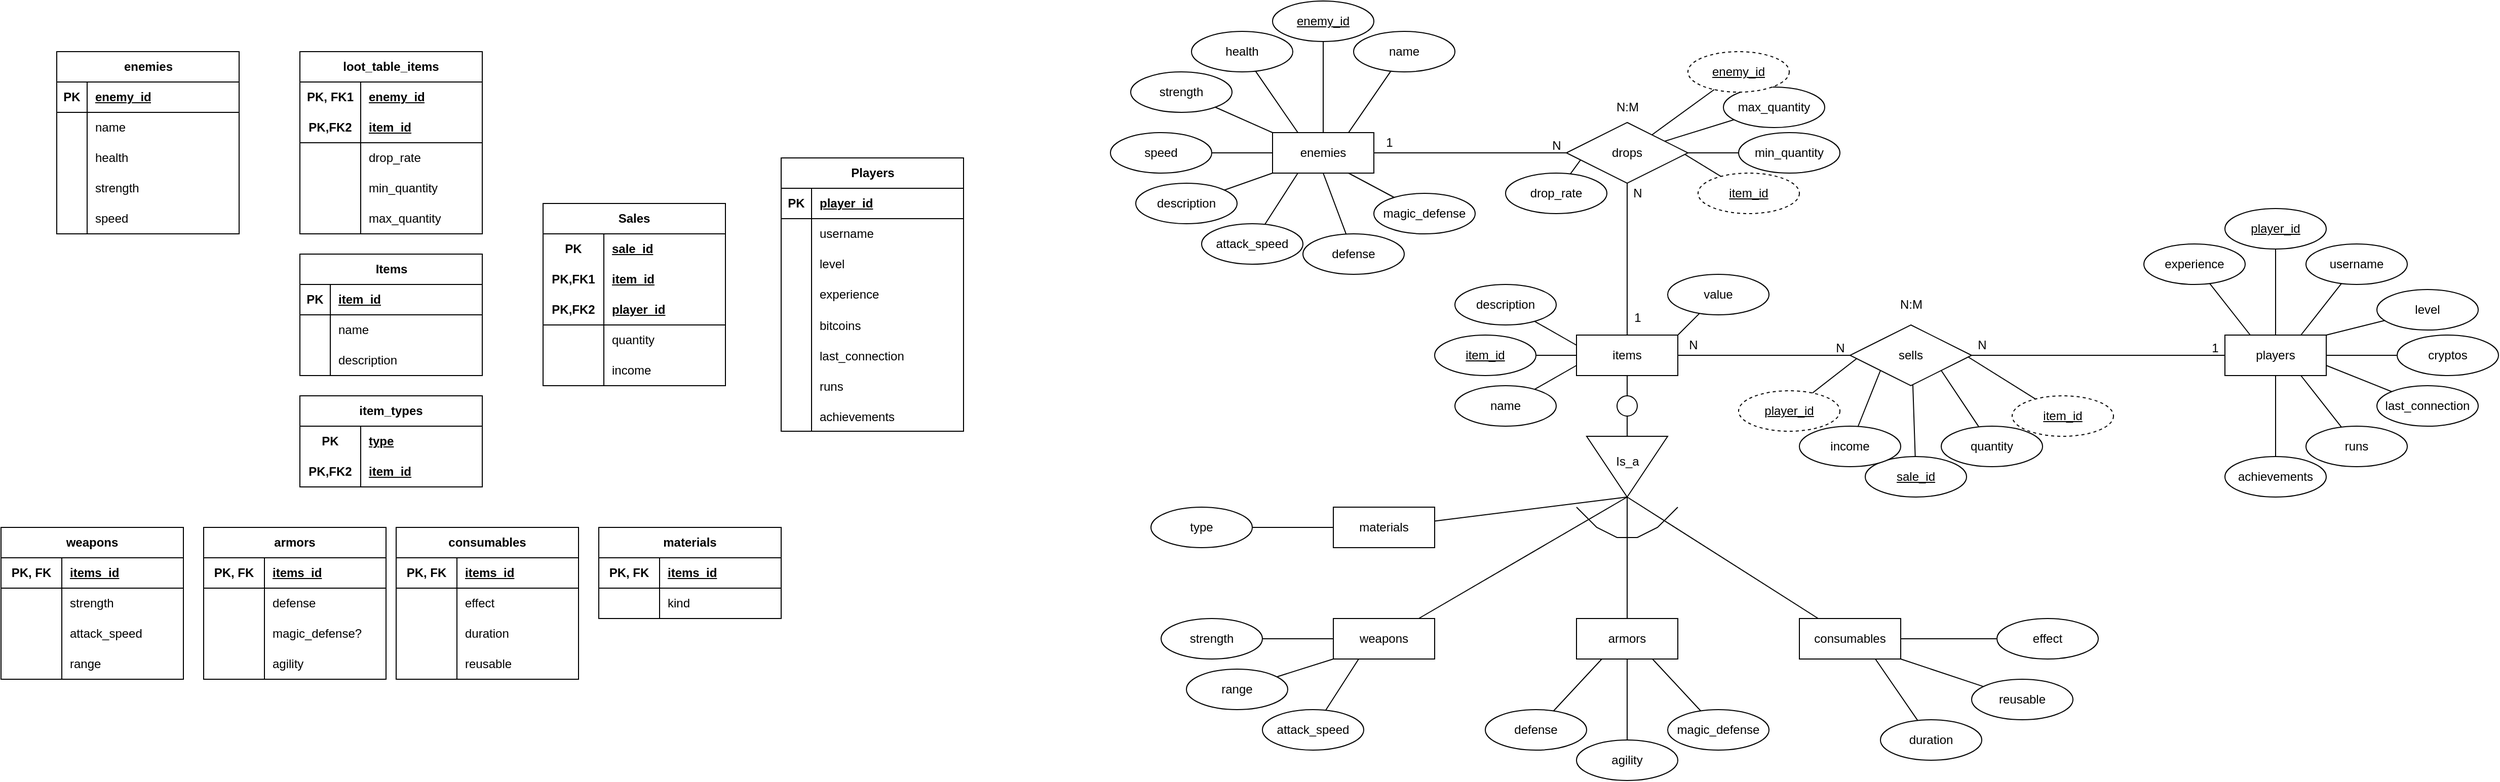 <mxfile version="26.2.2">
  <diagram name="Page-1" id="J0px-K4U_BdjBwAbosx0">
    <mxGraphModel dx="1833" dy="1197" grid="1" gridSize="10" guides="1" tooltips="1" connect="1" arrows="1" fold="1" page="1" pageScale="1" pageWidth="850" pageHeight="1100" math="0" shadow="0">
      <root>
        <mxCell id="0" />
        <mxCell id="1" parent="0" />
        <mxCell id="iKyiGHN8Dzdbliz_qzDC-14" value="Players" style="shape=table;startSize=30;container=1;collapsible=1;childLayout=tableLayout;fixedRows=1;rowLines=0;fontStyle=1;align=center;resizeLast=1;html=1;" parent="1" vertex="1">
          <mxGeometry x="875" y="305" width="180" height="270" as="geometry" />
        </mxCell>
        <mxCell id="iKyiGHN8Dzdbliz_qzDC-15" value="" style="shape=tableRow;horizontal=0;startSize=0;swimlaneHead=0;swimlaneBody=0;fillColor=none;collapsible=0;dropTarget=0;points=[[0,0.5],[1,0.5]];portConstraint=eastwest;top=0;left=0;right=0;bottom=1;" parent="iKyiGHN8Dzdbliz_qzDC-14" vertex="1">
          <mxGeometry y="30" width="180" height="30" as="geometry" />
        </mxCell>
        <mxCell id="iKyiGHN8Dzdbliz_qzDC-16" value="PK" style="shape=partialRectangle;connectable=0;fillColor=none;top=0;left=0;bottom=0;right=0;fontStyle=1;overflow=hidden;whiteSpace=wrap;html=1;" parent="iKyiGHN8Dzdbliz_qzDC-15" vertex="1">
          <mxGeometry width="30" height="30" as="geometry">
            <mxRectangle width="30" height="30" as="alternateBounds" />
          </mxGeometry>
        </mxCell>
        <mxCell id="iKyiGHN8Dzdbliz_qzDC-17" value="player_id" style="shape=partialRectangle;connectable=0;fillColor=none;top=0;left=0;bottom=0;right=0;align=left;spacingLeft=6;fontStyle=5;overflow=hidden;whiteSpace=wrap;html=1;" parent="iKyiGHN8Dzdbliz_qzDC-15" vertex="1">
          <mxGeometry x="30" width="150" height="30" as="geometry">
            <mxRectangle width="150" height="30" as="alternateBounds" />
          </mxGeometry>
        </mxCell>
        <mxCell id="iKyiGHN8Dzdbliz_qzDC-18" value="" style="shape=tableRow;horizontal=0;startSize=0;swimlaneHead=0;swimlaneBody=0;fillColor=none;collapsible=0;dropTarget=0;points=[[0,0.5],[1,0.5]];portConstraint=eastwest;top=0;left=0;right=0;bottom=0;" parent="iKyiGHN8Dzdbliz_qzDC-14" vertex="1">
          <mxGeometry y="60" width="180" height="30" as="geometry" />
        </mxCell>
        <mxCell id="iKyiGHN8Dzdbliz_qzDC-19" value="" style="shape=partialRectangle;connectable=0;fillColor=none;top=0;left=0;bottom=0;right=0;editable=1;overflow=hidden;whiteSpace=wrap;html=1;" parent="iKyiGHN8Dzdbliz_qzDC-18" vertex="1">
          <mxGeometry width="30" height="30" as="geometry">
            <mxRectangle width="30" height="30" as="alternateBounds" />
          </mxGeometry>
        </mxCell>
        <mxCell id="iKyiGHN8Dzdbliz_qzDC-20" value="username" style="shape=partialRectangle;connectable=0;fillColor=none;top=0;left=0;bottom=0;right=0;align=left;spacingLeft=6;overflow=hidden;whiteSpace=wrap;html=1;" parent="iKyiGHN8Dzdbliz_qzDC-18" vertex="1">
          <mxGeometry x="30" width="150" height="30" as="geometry">
            <mxRectangle width="150" height="30" as="alternateBounds" />
          </mxGeometry>
        </mxCell>
        <mxCell id="iKyiGHN8Dzdbliz_qzDC-21" value="" style="shape=tableRow;horizontal=0;startSize=0;swimlaneHead=0;swimlaneBody=0;fillColor=none;collapsible=0;dropTarget=0;points=[[0,0.5],[1,0.5]];portConstraint=eastwest;top=0;left=0;right=0;bottom=0;" parent="iKyiGHN8Dzdbliz_qzDC-14" vertex="1">
          <mxGeometry y="90" width="180" height="30" as="geometry" />
        </mxCell>
        <mxCell id="iKyiGHN8Dzdbliz_qzDC-22" value="" style="shape=partialRectangle;connectable=0;fillColor=none;top=0;left=0;bottom=0;right=0;editable=1;overflow=hidden;whiteSpace=wrap;html=1;" parent="iKyiGHN8Dzdbliz_qzDC-21" vertex="1">
          <mxGeometry width="30" height="30" as="geometry">
            <mxRectangle width="30" height="30" as="alternateBounds" />
          </mxGeometry>
        </mxCell>
        <mxCell id="iKyiGHN8Dzdbliz_qzDC-23" value="level" style="shape=partialRectangle;connectable=0;fillColor=none;top=0;left=0;bottom=0;right=0;align=left;spacingLeft=6;overflow=hidden;whiteSpace=wrap;html=1;" parent="iKyiGHN8Dzdbliz_qzDC-21" vertex="1">
          <mxGeometry x="30" width="150" height="30" as="geometry">
            <mxRectangle width="150" height="30" as="alternateBounds" />
          </mxGeometry>
        </mxCell>
        <mxCell id="iKyiGHN8Dzdbliz_qzDC-24" value="" style="shape=tableRow;horizontal=0;startSize=0;swimlaneHead=0;swimlaneBody=0;fillColor=none;collapsible=0;dropTarget=0;points=[[0,0.5],[1,0.5]];portConstraint=eastwest;top=0;left=0;right=0;bottom=0;" parent="iKyiGHN8Dzdbliz_qzDC-14" vertex="1">
          <mxGeometry y="120" width="180" height="30" as="geometry" />
        </mxCell>
        <mxCell id="iKyiGHN8Dzdbliz_qzDC-25" value="" style="shape=partialRectangle;connectable=0;fillColor=none;top=0;left=0;bottom=0;right=0;editable=1;overflow=hidden;whiteSpace=wrap;html=1;" parent="iKyiGHN8Dzdbliz_qzDC-24" vertex="1">
          <mxGeometry width="30" height="30" as="geometry">
            <mxRectangle width="30" height="30" as="alternateBounds" />
          </mxGeometry>
        </mxCell>
        <mxCell id="iKyiGHN8Dzdbliz_qzDC-26" value="experience" style="shape=partialRectangle;connectable=0;fillColor=none;top=0;left=0;bottom=0;right=0;align=left;spacingLeft=6;overflow=hidden;whiteSpace=wrap;html=1;" parent="iKyiGHN8Dzdbliz_qzDC-24" vertex="1">
          <mxGeometry x="30" width="150" height="30" as="geometry">
            <mxRectangle width="150" height="30" as="alternateBounds" />
          </mxGeometry>
        </mxCell>
        <mxCell id="YnfaRabM4M8KA8FPXKou-1" value="" style="shape=tableRow;horizontal=0;startSize=0;swimlaneHead=0;swimlaneBody=0;fillColor=none;collapsible=0;dropTarget=0;points=[[0,0.5],[1,0.5]];portConstraint=eastwest;top=0;left=0;right=0;bottom=0;" parent="iKyiGHN8Dzdbliz_qzDC-14" vertex="1">
          <mxGeometry y="150" width="180" height="30" as="geometry" />
        </mxCell>
        <mxCell id="YnfaRabM4M8KA8FPXKou-2" value="" style="shape=partialRectangle;connectable=0;fillColor=none;top=0;left=0;bottom=0;right=0;editable=1;overflow=hidden;" parent="YnfaRabM4M8KA8FPXKou-1" vertex="1">
          <mxGeometry width="30" height="30" as="geometry">
            <mxRectangle width="30" height="30" as="alternateBounds" />
          </mxGeometry>
        </mxCell>
        <mxCell id="YnfaRabM4M8KA8FPXKou-3" value="bitcoins" style="shape=partialRectangle;connectable=0;fillColor=none;top=0;left=0;bottom=0;right=0;align=left;spacingLeft=6;overflow=hidden;" parent="YnfaRabM4M8KA8FPXKou-1" vertex="1">
          <mxGeometry x="30" width="150" height="30" as="geometry">
            <mxRectangle width="150" height="30" as="alternateBounds" />
          </mxGeometry>
        </mxCell>
        <mxCell id="YnfaRabM4M8KA8FPXKou-4" value="" style="shape=tableRow;horizontal=0;startSize=0;swimlaneHead=0;swimlaneBody=0;fillColor=none;collapsible=0;dropTarget=0;points=[[0,0.5],[1,0.5]];portConstraint=eastwest;top=0;left=0;right=0;bottom=0;" parent="iKyiGHN8Dzdbliz_qzDC-14" vertex="1">
          <mxGeometry y="180" width="180" height="30" as="geometry" />
        </mxCell>
        <mxCell id="YnfaRabM4M8KA8FPXKou-5" value="" style="shape=partialRectangle;connectable=0;fillColor=none;top=0;left=0;bottom=0;right=0;editable=1;overflow=hidden;" parent="YnfaRabM4M8KA8FPXKou-4" vertex="1">
          <mxGeometry width="30" height="30" as="geometry">
            <mxRectangle width="30" height="30" as="alternateBounds" />
          </mxGeometry>
        </mxCell>
        <mxCell id="YnfaRabM4M8KA8FPXKou-6" value="last_connection" style="shape=partialRectangle;connectable=0;fillColor=none;top=0;left=0;bottom=0;right=0;align=left;spacingLeft=6;overflow=hidden;" parent="YnfaRabM4M8KA8FPXKou-4" vertex="1">
          <mxGeometry x="30" width="150" height="30" as="geometry">
            <mxRectangle width="150" height="30" as="alternateBounds" />
          </mxGeometry>
        </mxCell>
        <mxCell id="YnfaRabM4M8KA8FPXKou-163" value="" style="shape=tableRow;horizontal=0;startSize=0;swimlaneHead=0;swimlaneBody=0;fillColor=none;collapsible=0;dropTarget=0;points=[[0,0.5],[1,0.5]];portConstraint=eastwest;top=0;left=0;right=0;bottom=0;" parent="iKyiGHN8Dzdbliz_qzDC-14" vertex="1">
          <mxGeometry y="210" width="180" height="30" as="geometry" />
        </mxCell>
        <mxCell id="YnfaRabM4M8KA8FPXKou-164" value="" style="shape=partialRectangle;connectable=0;fillColor=none;top=0;left=0;bottom=0;right=0;editable=1;overflow=hidden;" parent="YnfaRabM4M8KA8FPXKou-163" vertex="1">
          <mxGeometry width="30" height="30" as="geometry">
            <mxRectangle width="30" height="30" as="alternateBounds" />
          </mxGeometry>
        </mxCell>
        <mxCell id="YnfaRabM4M8KA8FPXKou-165" value="runs" style="shape=partialRectangle;connectable=0;fillColor=none;top=0;left=0;bottom=0;right=0;align=left;spacingLeft=6;overflow=hidden;" parent="YnfaRabM4M8KA8FPXKou-163" vertex="1">
          <mxGeometry x="30" width="150" height="30" as="geometry">
            <mxRectangle width="150" height="30" as="alternateBounds" />
          </mxGeometry>
        </mxCell>
        <mxCell id="YnfaRabM4M8KA8FPXKou-166" value="" style="shape=tableRow;horizontal=0;startSize=0;swimlaneHead=0;swimlaneBody=0;fillColor=none;collapsible=0;dropTarget=0;points=[[0,0.5],[1,0.5]];portConstraint=eastwest;top=0;left=0;right=0;bottom=0;" parent="iKyiGHN8Dzdbliz_qzDC-14" vertex="1">
          <mxGeometry y="240" width="180" height="30" as="geometry" />
        </mxCell>
        <mxCell id="YnfaRabM4M8KA8FPXKou-167" value="" style="shape=partialRectangle;connectable=0;fillColor=none;top=0;left=0;bottom=0;right=0;editable=1;overflow=hidden;" parent="YnfaRabM4M8KA8FPXKou-166" vertex="1">
          <mxGeometry width="30" height="30" as="geometry">
            <mxRectangle width="30" height="30" as="alternateBounds" />
          </mxGeometry>
        </mxCell>
        <mxCell id="YnfaRabM4M8KA8FPXKou-168" value="achievements" style="shape=partialRectangle;connectable=0;fillColor=none;top=0;left=0;bottom=0;right=0;align=left;spacingLeft=6;overflow=hidden;" parent="YnfaRabM4M8KA8FPXKou-166" vertex="1">
          <mxGeometry x="30" width="150" height="30" as="geometry">
            <mxRectangle width="150" height="30" as="alternateBounds" />
          </mxGeometry>
        </mxCell>
        <mxCell id="iKyiGHN8Dzdbliz_qzDC-66" value="enemies" style="shape=table;startSize=30;container=1;collapsible=1;childLayout=tableLayout;fixedRows=1;rowLines=0;fontStyle=1;align=center;resizeLast=1;html=1;" parent="1" vertex="1">
          <mxGeometry x="160" y="200" width="180" height="180" as="geometry" />
        </mxCell>
        <mxCell id="iKyiGHN8Dzdbliz_qzDC-67" value="" style="shape=tableRow;horizontal=0;startSize=0;swimlaneHead=0;swimlaneBody=0;fillColor=none;collapsible=0;dropTarget=0;points=[[0,0.5],[1,0.5]];portConstraint=eastwest;top=0;left=0;right=0;bottom=1;" parent="iKyiGHN8Dzdbliz_qzDC-66" vertex="1">
          <mxGeometry y="30" width="180" height="30" as="geometry" />
        </mxCell>
        <mxCell id="iKyiGHN8Dzdbliz_qzDC-68" value="PK" style="shape=partialRectangle;connectable=0;fillColor=none;top=0;left=0;bottom=0;right=0;fontStyle=1;overflow=hidden;whiteSpace=wrap;html=1;" parent="iKyiGHN8Dzdbliz_qzDC-67" vertex="1">
          <mxGeometry width="30" height="30" as="geometry">
            <mxRectangle width="30" height="30" as="alternateBounds" />
          </mxGeometry>
        </mxCell>
        <mxCell id="iKyiGHN8Dzdbliz_qzDC-69" value="enemy_id" style="shape=partialRectangle;connectable=0;fillColor=none;top=0;left=0;bottom=0;right=0;align=left;spacingLeft=6;fontStyle=5;overflow=hidden;whiteSpace=wrap;html=1;" parent="iKyiGHN8Dzdbliz_qzDC-67" vertex="1">
          <mxGeometry x="30" width="150" height="30" as="geometry">
            <mxRectangle width="150" height="30" as="alternateBounds" />
          </mxGeometry>
        </mxCell>
        <mxCell id="iKyiGHN8Dzdbliz_qzDC-70" value="" style="shape=tableRow;horizontal=0;startSize=0;swimlaneHead=0;swimlaneBody=0;fillColor=none;collapsible=0;dropTarget=0;points=[[0,0.5],[1,0.5]];portConstraint=eastwest;top=0;left=0;right=0;bottom=0;" parent="iKyiGHN8Dzdbliz_qzDC-66" vertex="1">
          <mxGeometry y="60" width="180" height="30" as="geometry" />
        </mxCell>
        <mxCell id="iKyiGHN8Dzdbliz_qzDC-71" value="" style="shape=partialRectangle;connectable=0;fillColor=none;top=0;left=0;bottom=0;right=0;editable=1;overflow=hidden;whiteSpace=wrap;html=1;" parent="iKyiGHN8Dzdbliz_qzDC-70" vertex="1">
          <mxGeometry width="30" height="30" as="geometry">
            <mxRectangle width="30" height="30" as="alternateBounds" />
          </mxGeometry>
        </mxCell>
        <mxCell id="iKyiGHN8Dzdbliz_qzDC-72" value="name" style="shape=partialRectangle;connectable=0;fillColor=none;top=0;left=0;bottom=0;right=0;align=left;spacingLeft=6;overflow=hidden;whiteSpace=wrap;html=1;" parent="iKyiGHN8Dzdbliz_qzDC-70" vertex="1">
          <mxGeometry x="30" width="150" height="30" as="geometry">
            <mxRectangle width="150" height="30" as="alternateBounds" />
          </mxGeometry>
        </mxCell>
        <mxCell id="iKyiGHN8Dzdbliz_qzDC-73" value="" style="shape=tableRow;horizontal=0;startSize=0;swimlaneHead=0;swimlaneBody=0;fillColor=none;collapsible=0;dropTarget=0;points=[[0,0.5],[1,0.5]];portConstraint=eastwest;top=0;left=0;right=0;bottom=0;" parent="iKyiGHN8Dzdbliz_qzDC-66" vertex="1">
          <mxGeometry y="90" width="180" height="30" as="geometry" />
        </mxCell>
        <mxCell id="iKyiGHN8Dzdbliz_qzDC-74" value="" style="shape=partialRectangle;connectable=0;fillColor=none;top=0;left=0;bottom=0;right=0;editable=1;overflow=hidden;whiteSpace=wrap;html=1;" parent="iKyiGHN8Dzdbliz_qzDC-73" vertex="1">
          <mxGeometry width="30" height="30" as="geometry">
            <mxRectangle width="30" height="30" as="alternateBounds" />
          </mxGeometry>
        </mxCell>
        <mxCell id="iKyiGHN8Dzdbliz_qzDC-75" value="health" style="shape=partialRectangle;connectable=0;fillColor=none;top=0;left=0;bottom=0;right=0;align=left;spacingLeft=6;overflow=hidden;whiteSpace=wrap;html=1;" parent="iKyiGHN8Dzdbliz_qzDC-73" vertex="1">
          <mxGeometry x="30" width="150" height="30" as="geometry">
            <mxRectangle width="150" height="30" as="alternateBounds" />
          </mxGeometry>
        </mxCell>
        <mxCell id="iKyiGHN8Dzdbliz_qzDC-76" value="" style="shape=tableRow;horizontal=0;startSize=0;swimlaneHead=0;swimlaneBody=0;fillColor=none;collapsible=0;dropTarget=0;points=[[0,0.5],[1,0.5]];portConstraint=eastwest;top=0;left=0;right=0;bottom=0;" parent="iKyiGHN8Dzdbliz_qzDC-66" vertex="1">
          <mxGeometry y="120" width="180" height="30" as="geometry" />
        </mxCell>
        <mxCell id="iKyiGHN8Dzdbliz_qzDC-77" value="" style="shape=partialRectangle;connectable=0;fillColor=none;top=0;left=0;bottom=0;right=0;editable=1;overflow=hidden;whiteSpace=wrap;html=1;" parent="iKyiGHN8Dzdbliz_qzDC-76" vertex="1">
          <mxGeometry width="30" height="30" as="geometry">
            <mxRectangle width="30" height="30" as="alternateBounds" />
          </mxGeometry>
        </mxCell>
        <mxCell id="iKyiGHN8Dzdbliz_qzDC-78" value="strength" style="shape=partialRectangle;connectable=0;fillColor=none;top=0;left=0;bottom=0;right=0;align=left;spacingLeft=6;overflow=hidden;whiteSpace=wrap;html=1;" parent="iKyiGHN8Dzdbliz_qzDC-76" vertex="1">
          <mxGeometry x="30" width="150" height="30" as="geometry">
            <mxRectangle width="150" height="30" as="alternateBounds" />
          </mxGeometry>
        </mxCell>
        <mxCell id="YnfaRabM4M8KA8FPXKou-122" value="" style="shape=tableRow;horizontal=0;startSize=0;swimlaneHead=0;swimlaneBody=0;fillColor=none;collapsible=0;dropTarget=0;points=[[0,0.5],[1,0.5]];portConstraint=eastwest;top=0;left=0;right=0;bottom=0;" parent="iKyiGHN8Dzdbliz_qzDC-66" vertex="1">
          <mxGeometry y="150" width="180" height="30" as="geometry" />
        </mxCell>
        <mxCell id="YnfaRabM4M8KA8FPXKou-123" value="" style="shape=partialRectangle;connectable=0;fillColor=none;top=0;left=0;bottom=0;right=0;editable=1;overflow=hidden;whiteSpace=wrap;html=1;" parent="YnfaRabM4M8KA8FPXKou-122" vertex="1">
          <mxGeometry width="30" height="30" as="geometry">
            <mxRectangle width="30" height="30" as="alternateBounds" />
          </mxGeometry>
        </mxCell>
        <mxCell id="YnfaRabM4M8KA8FPXKou-124" value="speed" style="shape=partialRectangle;connectable=0;fillColor=none;top=0;left=0;bottom=0;right=0;align=left;spacingLeft=6;overflow=hidden;whiteSpace=wrap;html=1;" parent="YnfaRabM4M8KA8FPXKou-122" vertex="1">
          <mxGeometry x="30" width="150" height="30" as="geometry">
            <mxRectangle width="150" height="30" as="alternateBounds" />
          </mxGeometry>
        </mxCell>
        <mxCell id="iKyiGHN8Dzdbliz_qzDC-79" value="Items" style="shape=table;startSize=30;container=1;collapsible=1;childLayout=tableLayout;fixedRows=1;rowLines=0;fontStyle=1;align=center;resizeLast=1;html=1;" parent="1" vertex="1">
          <mxGeometry x="400" y="400" width="180" height="120" as="geometry" />
        </mxCell>
        <mxCell id="iKyiGHN8Dzdbliz_qzDC-80" value="" style="shape=tableRow;horizontal=0;startSize=0;swimlaneHead=0;swimlaneBody=0;fillColor=none;collapsible=0;dropTarget=0;points=[[0,0.5],[1,0.5]];portConstraint=eastwest;top=0;left=0;right=0;bottom=1;" parent="iKyiGHN8Dzdbliz_qzDC-79" vertex="1">
          <mxGeometry y="30" width="180" height="30" as="geometry" />
        </mxCell>
        <mxCell id="iKyiGHN8Dzdbliz_qzDC-81" value="PK" style="shape=partialRectangle;connectable=0;fillColor=none;top=0;left=0;bottom=0;right=0;fontStyle=1;overflow=hidden;whiteSpace=wrap;html=1;" parent="iKyiGHN8Dzdbliz_qzDC-80" vertex="1">
          <mxGeometry width="30" height="30" as="geometry">
            <mxRectangle width="30" height="30" as="alternateBounds" />
          </mxGeometry>
        </mxCell>
        <mxCell id="iKyiGHN8Dzdbliz_qzDC-82" value="item_id" style="shape=partialRectangle;connectable=0;fillColor=none;top=0;left=0;bottom=0;right=0;align=left;spacingLeft=6;fontStyle=5;overflow=hidden;whiteSpace=wrap;html=1;" parent="iKyiGHN8Dzdbliz_qzDC-80" vertex="1">
          <mxGeometry x="30" width="150" height="30" as="geometry">
            <mxRectangle width="150" height="30" as="alternateBounds" />
          </mxGeometry>
        </mxCell>
        <mxCell id="iKyiGHN8Dzdbliz_qzDC-83" value="" style="shape=tableRow;horizontal=0;startSize=0;swimlaneHead=0;swimlaneBody=0;fillColor=none;collapsible=0;dropTarget=0;points=[[0,0.5],[1,0.5]];portConstraint=eastwest;top=0;left=0;right=0;bottom=0;" parent="iKyiGHN8Dzdbliz_qzDC-79" vertex="1">
          <mxGeometry y="60" width="180" height="30" as="geometry" />
        </mxCell>
        <mxCell id="iKyiGHN8Dzdbliz_qzDC-84" value="" style="shape=partialRectangle;connectable=0;fillColor=none;top=0;left=0;bottom=0;right=0;editable=1;overflow=hidden;whiteSpace=wrap;html=1;" parent="iKyiGHN8Dzdbliz_qzDC-83" vertex="1">
          <mxGeometry width="30" height="30" as="geometry">
            <mxRectangle width="30" height="30" as="alternateBounds" />
          </mxGeometry>
        </mxCell>
        <mxCell id="iKyiGHN8Dzdbliz_qzDC-85" value="name" style="shape=partialRectangle;connectable=0;fillColor=none;top=0;left=0;bottom=0;right=0;align=left;spacingLeft=6;overflow=hidden;whiteSpace=wrap;html=1;" parent="iKyiGHN8Dzdbliz_qzDC-83" vertex="1">
          <mxGeometry x="30" width="150" height="30" as="geometry">
            <mxRectangle width="150" height="30" as="alternateBounds" />
          </mxGeometry>
        </mxCell>
        <mxCell id="iKyiGHN8Dzdbliz_qzDC-86" value="" style="shape=tableRow;horizontal=0;startSize=0;swimlaneHead=0;swimlaneBody=0;fillColor=none;collapsible=0;dropTarget=0;points=[[0,0.5],[1,0.5]];portConstraint=eastwest;top=0;left=0;right=0;bottom=0;" parent="iKyiGHN8Dzdbliz_qzDC-79" vertex="1">
          <mxGeometry y="90" width="180" height="30" as="geometry" />
        </mxCell>
        <mxCell id="iKyiGHN8Dzdbliz_qzDC-87" value="" style="shape=partialRectangle;connectable=0;fillColor=none;top=0;left=0;bottom=0;right=0;editable=1;overflow=hidden;whiteSpace=wrap;html=1;" parent="iKyiGHN8Dzdbliz_qzDC-86" vertex="1">
          <mxGeometry width="30" height="30" as="geometry">
            <mxRectangle width="30" height="30" as="alternateBounds" />
          </mxGeometry>
        </mxCell>
        <mxCell id="iKyiGHN8Dzdbliz_qzDC-88" value="description" style="shape=partialRectangle;connectable=0;fillColor=none;top=0;left=0;bottom=0;right=0;align=left;spacingLeft=6;overflow=hidden;whiteSpace=wrap;html=1;" parent="iKyiGHN8Dzdbliz_qzDC-86" vertex="1">
          <mxGeometry x="30" width="150" height="30" as="geometry">
            <mxRectangle width="150" height="30" as="alternateBounds" />
          </mxGeometry>
        </mxCell>
        <mxCell id="YnfaRabM4M8KA8FPXKou-32" value="Sales" style="shape=table;startSize=30;container=1;collapsible=1;childLayout=tableLayout;fixedRows=1;rowLines=0;fontStyle=1;align=center;resizeLast=1;html=1;whiteSpace=wrap;" parent="1" vertex="1">
          <mxGeometry x="640" y="350" width="180" height="180" as="geometry" />
        </mxCell>
        <mxCell id="YnfaRabM4M8KA8FPXKou-33" value="" style="shape=tableRow;horizontal=0;startSize=0;swimlaneHead=0;swimlaneBody=0;fillColor=none;collapsible=0;dropTarget=0;points=[[0,0.5],[1,0.5]];portConstraint=eastwest;top=0;left=0;right=0;bottom=0;html=1;" parent="YnfaRabM4M8KA8FPXKou-32" vertex="1">
          <mxGeometry y="30" width="180" height="30" as="geometry" />
        </mxCell>
        <mxCell id="YnfaRabM4M8KA8FPXKou-34" value="PK" style="shape=partialRectangle;connectable=0;fillColor=none;top=0;left=0;bottom=0;right=0;fontStyle=1;overflow=hidden;html=1;whiteSpace=wrap;" parent="YnfaRabM4M8KA8FPXKou-33" vertex="1">
          <mxGeometry width="60" height="30" as="geometry">
            <mxRectangle width="60" height="30" as="alternateBounds" />
          </mxGeometry>
        </mxCell>
        <mxCell id="YnfaRabM4M8KA8FPXKou-35" value="sale_id" style="shape=partialRectangle;connectable=0;fillColor=none;top=0;left=0;bottom=0;right=0;align=left;spacingLeft=6;fontStyle=5;overflow=hidden;html=1;whiteSpace=wrap;" parent="YnfaRabM4M8KA8FPXKou-33" vertex="1">
          <mxGeometry x="60" width="120" height="30" as="geometry">
            <mxRectangle width="120" height="30" as="alternateBounds" />
          </mxGeometry>
        </mxCell>
        <mxCell id="YnfaRabM4M8KA8FPXKou-160" value="" style="shape=tableRow;horizontal=0;startSize=0;swimlaneHead=0;swimlaneBody=0;fillColor=none;collapsible=0;dropTarget=0;points=[[0,0.5],[1,0.5]];portConstraint=eastwest;top=0;left=0;right=0;bottom=0;html=1;" parent="YnfaRabM4M8KA8FPXKou-32" vertex="1">
          <mxGeometry y="60" width="180" height="30" as="geometry" />
        </mxCell>
        <mxCell id="YnfaRabM4M8KA8FPXKou-161" value="PK,FK1" style="shape=partialRectangle;connectable=0;fillColor=none;top=0;left=0;bottom=0;right=0;fontStyle=1;overflow=hidden;html=1;whiteSpace=wrap;" parent="YnfaRabM4M8KA8FPXKou-160" vertex="1">
          <mxGeometry width="60" height="30" as="geometry">
            <mxRectangle width="60" height="30" as="alternateBounds" />
          </mxGeometry>
        </mxCell>
        <mxCell id="YnfaRabM4M8KA8FPXKou-162" value="item_id" style="shape=partialRectangle;connectable=0;fillColor=none;top=0;left=0;bottom=0;right=0;align=left;spacingLeft=6;fontStyle=5;overflow=hidden;html=1;whiteSpace=wrap;" parent="YnfaRabM4M8KA8FPXKou-160" vertex="1">
          <mxGeometry x="60" width="120" height="30" as="geometry">
            <mxRectangle width="120" height="30" as="alternateBounds" />
          </mxGeometry>
        </mxCell>
        <mxCell id="YnfaRabM4M8KA8FPXKou-36" value="" style="shape=tableRow;horizontal=0;startSize=0;swimlaneHead=0;swimlaneBody=0;fillColor=none;collapsible=0;dropTarget=0;points=[[0,0.5],[1,0.5]];portConstraint=eastwest;top=0;left=0;right=0;bottom=1;html=1;" parent="YnfaRabM4M8KA8FPXKou-32" vertex="1">
          <mxGeometry y="90" width="180" height="30" as="geometry" />
        </mxCell>
        <mxCell id="YnfaRabM4M8KA8FPXKou-37" value="PK,FK2" style="shape=partialRectangle;connectable=0;fillColor=none;top=0;left=0;bottom=0;right=0;fontStyle=1;overflow=hidden;html=1;whiteSpace=wrap;" parent="YnfaRabM4M8KA8FPXKou-36" vertex="1">
          <mxGeometry width="60" height="30" as="geometry">
            <mxRectangle width="60" height="30" as="alternateBounds" />
          </mxGeometry>
        </mxCell>
        <mxCell id="YnfaRabM4M8KA8FPXKou-38" value="player_id" style="shape=partialRectangle;connectable=0;fillColor=none;top=0;left=0;bottom=0;right=0;align=left;spacingLeft=6;fontStyle=5;overflow=hidden;html=1;whiteSpace=wrap;" parent="YnfaRabM4M8KA8FPXKou-36" vertex="1">
          <mxGeometry x="60" width="120" height="30" as="geometry">
            <mxRectangle width="120" height="30" as="alternateBounds" />
          </mxGeometry>
        </mxCell>
        <mxCell id="YnfaRabM4M8KA8FPXKou-39" value="" style="shape=tableRow;horizontal=0;startSize=0;swimlaneHead=0;swimlaneBody=0;fillColor=none;collapsible=0;dropTarget=0;points=[[0,0.5],[1,0.5]];portConstraint=eastwest;top=0;left=0;right=0;bottom=0;html=1;" parent="YnfaRabM4M8KA8FPXKou-32" vertex="1">
          <mxGeometry y="120" width="180" height="30" as="geometry" />
        </mxCell>
        <mxCell id="YnfaRabM4M8KA8FPXKou-40" value="" style="shape=partialRectangle;connectable=0;fillColor=none;top=0;left=0;bottom=0;right=0;editable=1;overflow=hidden;html=1;whiteSpace=wrap;" parent="YnfaRabM4M8KA8FPXKou-39" vertex="1">
          <mxGeometry width="60" height="30" as="geometry">
            <mxRectangle width="60" height="30" as="alternateBounds" />
          </mxGeometry>
        </mxCell>
        <mxCell id="YnfaRabM4M8KA8FPXKou-41" value="quantity" style="shape=partialRectangle;connectable=0;fillColor=none;top=0;left=0;bottom=0;right=0;align=left;spacingLeft=6;overflow=hidden;html=1;whiteSpace=wrap;" parent="YnfaRabM4M8KA8FPXKou-39" vertex="1">
          <mxGeometry x="60" width="120" height="30" as="geometry">
            <mxRectangle width="120" height="30" as="alternateBounds" />
          </mxGeometry>
        </mxCell>
        <mxCell id="YnfaRabM4M8KA8FPXKou-42" value="" style="shape=tableRow;horizontal=0;startSize=0;swimlaneHead=0;swimlaneBody=0;fillColor=none;collapsible=0;dropTarget=0;points=[[0,0.5],[1,0.5]];portConstraint=eastwest;top=0;left=0;right=0;bottom=0;html=1;" parent="YnfaRabM4M8KA8FPXKou-32" vertex="1">
          <mxGeometry y="150" width="180" height="30" as="geometry" />
        </mxCell>
        <mxCell id="YnfaRabM4M8KA8FPXKou-43" value="" style="shape=partialRectangle;connectable=0;fillColor=none;top=0;left=0;bottom=0;right=0;editable=1;overflow=hidden;html=1;whiteSpace=wrap;" parent="YnfaRabM4M8KA8FPXKou-42" vertex="1">
          <mxGeometry width="60" height="30" as="geometry">
            <mxRectangle width="60" height="30" as="alternateBounds" />
          </mxGeometry>
        </mxCell>
        <mxCell id="YnfaRabM4M8KA8FPXKou-44" value="income" style="shape=partialRectangle;connectable=0;fillColor=none;top=0;left=0;bottom=0;right=0;align=left;spacingLeft=6;overflow=hidden;html=1;whiteSpace=wrap;" parent="YnfaRabM4M8KA8FPXKou-42" vertex="1">
          <mxGeometry x="60" width="120" height="30" as="geometry">
            <mxRectangle width="120" height="30" as="alternateBounds" />
          </mxGeometry>
        </mxCell>
        <mxCell id="YnfaRabM4M8KA8FPXKou-54" value="item_types" style="shape=table;startSize=30;container=1;collapsible=1;childLayout=tableLayout;fixedRows=1;rowLines=0;fontStyle=1;align=center;resizeLast=1;html=1;whiteSpace=wrap;" parent="1" vertex="1">
          <mxGeometry x="400" y="540" width="180" height="90" as="geometry" />
        </mxCell>
        <mxCell id="YnfaRabM4M8KA8FPXKou-55" value="" style="shape=tableRow;horizontal=0;startSize=0;swimlaneHead=0;swimlaneBody=0;fillColor=none;collapsible=0;dropTarget=0;points=[[0,0.5],[1,0.5]];portConstraint=eastwest;top=0;left=0;right=0;bottom=0;html=1;" parent="YnfaRabM4M8KA8FPXKou-54" vertex="1">
          <mxGeometry y="30" width="180" height="30" as="geometry" />
        </mxCell>
        <mxCell id="YnfaRabM4M8KA8FPXKou-56" value="PK" style="shape=partialRectangle;connectable=0;fillColor=none;top=0;left=0;bottom=0;right=0;fontStyle=1;overflow=hidden;html=1;whiteSpace=wrap;" parent="YnfaRabM4M8KA8FPXKou-55" vertex="1">
          <mxGeometry width="60" height="30" as="geometry">
            <mxRectangle width="60" height="30" as="alternateBounds" />
          </mxGeometry>
        </mxCell>
        <mxCell id="YnfaRabM4M8KA8FPXKou-57" value="type" style="shape=partialRectangle;connectable=0;fillColor=none;top=0;left=0;bottom=0;right=0;align=left;spacingLeft=6;fontStyle=5;overflow=hidden;html=1;whiteSpace=wrap;" parent="YnfaRabM4M8KA8FPXKou-55" vertex="1">
          <mxGeometry x="60" width="120" height="30" as="geometry">
            <mxRectangle width="120" height="30" as="alternateBounds" />
          </mxGeometry>
        </mxCell>
        <mxCell id="YnfaRabM4M8KA8FPXKou-58" value="" style="shape=tableRow;horizontal=0;startSize=0;swimlaneHead=0;swimlaneBody=0;fillColor=none;collapsible=0;dropTarget=0;points=[[0,0.5],[1,0.5]];portConstraint=eastwest;top=0;left=0;right=0;bottom=1;html=1;" parent="YnfaRabM4M8KA8FPXKou-54" vertex="1">
          <mxGeometry y="60" width="180" height="30" as="geometry" />
        </mxCell>
        <mxCell id="YnfaRabM4M8KA8FPXKou-59" value="PK,FK2" style="shape=partialRectangle;connectable=0;fillColor=none;top=0;left=0;bottom=0;right=0;fontStyle=1;overflow=hidden;html=1;whiteSpace=wrap;" parent="YnfaRabM4M8KA8FPXKou-58" vertex="1">
          <mxGeometry width="60" height="30" as="geometry">
            <mxRectangle width="60" height="30" as="alternateBounds" />
          </mxGeometry>
        </mxCell>
        <mxCell id="YnfaRabM4M8KA8FPXKou-60" value="item_id" style="shape=partialRectangle;connectable=0;fillColor=none;top=0;left=0;bottom=0;right=0;align=left;spacingLeft=6;fontStyle=5;overflow=hidden;html=1;whiteSpace=wrap;" parent="YnfaRabM4M8KA8FPXKou-58" vertex="1">
          <mxGeometry x="60" width="120" height="30" as="geometry">
            <mxRectangle width="120" height="30" as="alternateBounds" />
          </mxGeometry>
        </mxCell>
        <mxCell id="YnfaRabM4M8KA8FPXKou-67" value="weapons" style="shape=table;startSize=30;container=1;collapsible=1;childLayout=tableLayout;fixedRows=1;rowLines=0;fontStyle=1;align=center;resizeLast=1;html=1;whiteSpace=wrap;" parent="1" vertex="1">
          <mxGeometry x="105" y="670" width="180" height="150" as="geometry" />
        </mxCell>
        <mxCell id="YnfaRabM4M8KA8FPXKou-71" value="" style="shape=tableRow;horizontal=0;startSize=0;swimlaneHead=0;swimlaneBody=0;fillColor=none;collapsible=0;dropTarget=0;points=[[0,0.5],[1,0.5]];portConstraint=eastwest;top=0;left=0;right=0;bottom=1;html=1;" parent="YnfaRabM4M8KA8FPXKou-67" vertex="1">
          <mxGeometry y="30" width="180" height="30" as="geometry" />
        </mxCell>
        <mxCell id="YnfaRabM4M8KA8FPXKou-72" value="PK, FK" style="shape=partialRectangle;connectable=0;fillColor=none;top=0;left=0;bottom=0;right=0;fontStyle=1;overflow=hidden;html=1;whiteSpace=wrap;" parent="YnfaRabM4M8KA8FPXKou-71" vertex="1">
          <mxGeometry width="60" height="30" as="geometry">
            <mxRectangle width="60" height="30" as="alternateBounds" />
          </mxGeometry>
        </mxCell>
        <mxCell id="YnfaRabM4M8KA8FPXKou-73" value="items_id" style="shape=partialRectangle;connectable=0;fillColor=none;top=0;left=0;bottom=0;right=0;align=left;spacingLeft=6;fontStyle=5;overflow=hidden;html=1;whiteSpace=wrap;" parent="YnfaRabM4M8KA8FPXKou-71" vertex="1">
          <mxGeometry x="60" width="120" height="30" as="geometry">
            <mxRectangle width="120" height="30" as="alternateBounds" />
          </mxGeometry>
        </mxCell>
        <mxCell id="YnfaRabM4M8KA8FPXKou-74" value="" style="shape=tableRow;horizontal=0;startSize=0;swimlaneHead=0;swimlaneBody=0;fillColor=none;collapsible=0;dropTarget=0;points=[[0,0.5],[1,0.5]];portConstraint=eastwest;top=0;left=0;right=0;bottom=0;html=1;" parent="YnfaRabM4M8KA8FPXKou-67" vertex="1">
          <mxGeometry y="60" width="180" height="30" as="geometry" />
        </mxCell>
        <mxCell id="YnfaRabM4M8KA8FPXKou-75" value="" style="shape=partialRectangle;connectable=0;fillColor=none;top=0;left=0;bottom=0;right=0;editable=1;overflow=hidden;html=1;whiteSpace=wrap;" parent="YnfaRabM4M8KA8FPXKou-74" vertex="1">
          <mxGeometry width="60" height="30" as="geometry">
            <mxRectangle width="60" height="30" as="alternateBounds" />
          </mxGeometry>
        </mxCell>
        <mxCell id="YnfaRabM4M8KA8FPXKou-76" value="strength" style="shape=partialRectangle;connectable=0;fillColor=none;top=0;left=0;bottom=0;right=0;align=left;spacingLeft=6;overflow=hidden;html=1;whiteSpace=wrap;" parent="YnfaRabM4M8KA8FPXKou-74" vertex="1">
          <mxGeometry x="60" width="120" height="30" as="geometry">
            <mxRectangle width="120" height="30" as="alternateBounds" />
          </mxGeometry>
        </mxCell>
        <mxCell id="YnfaRabM4M8KA8FPXKou-77" value="" style="shape=tableRow;horizontal=0;startSize=0;swimlaneHead=0;swimlaneBody=0;fillColor=none;collapsible=0;dropTarget=0;points=[[0,0.5],[1,0.5]];portConstraint=eastwest;top=0;left=0;right=0;bottom=0;html=1;" parent="YnfaRabM4M8KA8FPXKou-67" vertex="1">
          <mxGeometry y="90" width="180" height="30" as="geometry" />
        </mxCell>
        <mxCell id="YnfaRabM4M8KA8FPXKou-78" value="" style="shape=partialRectangle;connectable=0;fillColor=none;top=0;left=0;bottom=0;right=0;editable=1;overflow=hidden;html=1;whiteSpace=wrap;" parent="YnfaRabM4M8KA8FPXKou-77" vertex="1">
          <mxGeometry width="60" height="30" as="geometry">
            <mxRectangle width="60" height="30" as="alternateBounds" />
          </mxGeometry>
        </mxCell>
        <mxCell id="YnfaRabM4M8KA8FPXKou-79" value="attack_speed" style="shape=partialRectangle;connectable=0;fillColor=none;top=0;left=0;bottom=0;right=0;align=left;spacingLeft=6;overflow=hidden;html=1;whiteSpace=wrap;" parent="YnfaRabM4M8KA8FPXKou-77" vertex="1">
          <mxGeometry x="60" width="120" height="30" as="geometry">
            <mxRectangle width="120" height="30" as="alternateBounds" />
          </mxGeometry>
        </mxCell>
        <mxCell id="YnfaRabM4M8KA8FPXKou-80" value="" style="shape=tableRow;horizontal=0;startSize=0;swimlaneHead=0;swimlaneBody=0;fillColor=none;collapsible=0;dropTarget=0;points=[[0,0.5],[1,0.5]];portConstraint=eastwest;top=0;left=0;right=0;bottom=0;html=1;" parent="YnfaRabM4M8KA8FPXKou-67" vertex="1">
          <mxGeometry y="120" width="180" height="30" as="geometry" />
        </mxCell>
        <mxCell id="YnfaRabM4M8KA8FPXKou-81" value="" style="shape=partialRectangle;connectable=0;fillColor=none;top=0;left=0;bottom=0;right=0;editable=1;overflow=hidden;html=1;whiteSpace=wrap;" parent="YnfaRabM4M8KA8FPXKou-80" vertex="1">
          <mxGeometry width="60" height="30" as="geometry">
            <mxRectangle width="60" height="30" as="alternateBounds" />
          </mxGeometry>
        </mxCell>
        <mxCell id="YnfaRabM4M8KA8FPXKou-82" value="range" style="shape=partialRectangle;connectable=0;fillColor=none;top=0;left=0;bottom=0;right=0;align=left;spacingLeft=6;overflow=hidden;html=1;whiteSpace=wrap;" parent="YnfaRabM4M8KA8FPXKou-80" vertex="1">
          <mxGeometry x="60" width="120" height="30" as="geometry">
            <mxRectangle width="120" height="30" as="alternateBounds" />
          </mxGeometry>
        </mxCell>
        <mxCell id="YnfaRabM4M8KA8FPXKou-83" value="armors" style="shape=table;startSize=30;container=1;collapsible=1;childLayout=tableLayout;fixedRows=1;rowLines=0;fontStyle=1;align=center;resizeLast=1;html=1;whiteSpace=wrap;" parent="1" vertex="1">
          <mxGeometry x="305" y="670" width="180" height="150" as="geometry" />
        </mxCell>
        <mxCell id="YnfaRabM4M8KA8FPXKou-84" value="" style="shape=tableRow;horizontal=0;startSize=0;swimlaneHead=0;swimlaneBody=0;fillColor=none;collapsible=0;dropTarget=0;points=[[0,0.5],[1,0.5]];portConstraint=eastwest;top=0;left=0;right=0;bottom=1;html=1;" parent="YnfaRabM4M8KA8FPXKou-83" vertex="1">
          <mxGeometry y="30" width="180" height="30" as="geometry" />
        </mxCell>
        <mxCell id="YnfaRabM4M8KA8FPXKou-85" value="PK, FK" style="shape=partialRectangle;connectable=0;fillColor=none;top=0;left=0;bottom=0;right=0;fontStyle=1;overflow=hidden;html=1;whiteSpace=wrap;" parent="YnfaRabM4M8KA8FPXKou-84" vertex="1">
          <mxGeometry width="60" height="30" as="geometry">
            <mxRectangle width="60" height="30" as="alternateBounds" />
          </mxGeometry>
        </mxCell>
        <mxCell id="YnfaRabM4M8KA8FPXKou-86" value="items_id" style="shape=partialRectangle;connectable=0;fillColor=none;top=0;left=0;bottom=0;right=0;align=left;spacingLeft=6;fontStyle=5;overflow=hidden;html=1;whiteSpace=wrap;" parent="YnfaRabM4M8KA8FPXKou-84" vertex="1">
          <mxGeometry x="60" width="120" height="30" as="geometry">
            <mxRectangle width="120" height="30" as="alternateBounds" />
          </mxGeometry>
        </mxCell>
        <mxCell id="YnfaRabM4M8KA8FPXKou-87" value="" style="shape=tableRow;horizontal=0;startSize=0;swimlaneHead=0;swimlaneBody=0;fillColor=none;collapsible=0;dropTarget=0;points=[[0,0.5],[1,0.5]];portConstraint=eastwest;top=0;left=0;right=0;bottom=0;html=1;" parent="YnfaRabM4M8KA8FPXKou-83" vertex="1">
          <mxGeometry y="60" width="180" height="30" as="geometry" />
        </mxCell>
        <mxCell id="YnfaRabM4M8KA8FPXKou-88" value="" style="shape=partialRectangle;connectable=0;fillColor=none;top=0;left=0;bottom=0;right=0;editable=1;overflow=hidden;html=1;whiteSpace=wrap;" parent="YnfaRabM4M8KA8FPXKou-87" vertex="1">
          <mxGeometry width="60" height="30" as="geometry">
            <mxRectangle width="60" height="30" as="alternateBounds" />
          </mxGeometry>
        </mxCell>
        <mxCell id="YnfaRabM4M8KA8FPXKou-89" value="defense" style="shape=partialRectangle;connectable=0;fillColor=none;top=0;left=0;bottom=0;right=0;align=left;spacingLeft=6;overflow=hidden;html=1;whiteSpace=wrap;" parent="YnfaRabM4M8KA8FPXKou-87" vertex="1">
          <mxGeometry x="60" width="120" height="30" as="geometry">
            <mxRectangle width="120" height="30" as="alternateBounds" />
          </mxGeometry>
        </mxCell>
        <mxCell id="YnfaRabM4M8KA8FPXKou-90" value="" style="shape=tableRow;horizontal=0;startSize=0;swimlaneHead=0;swimlaneBody=0;fillColor=none;collapsible=0;dropTarget=0;points=[[0,0.5],[1,0.5]];portConstraint=eastwest;top=0;left=0;right=0;bottom=0;html=1;" parent="YnfaRabM4M8KA8FPXKou-83" vertex="1">
          <mxGeometry y="90" width="180" height="30" as="geometry" />
        </mxCell>
        <mxCell id="YnfaRabM4M8KA8FPXKou-91" value="" style="shape=partialRectangle;connectable=0;fillColor=none;top=0;left=0;bottom=0;right=0;editable=1;overflow=hidden;html=1;whiteSpace=wrap;" parent="YnfaRabM4M8KA8FPXKou-90" vertex="1">
          <mxGeometry width="60" height="30" as="geometry">
            <mxRectangle width="60" height="30" as="alternateBounds" />
          </mxGeometry>
        </mxCell>
        <mxCell id="YnfaRabM4M8KA8FPXKou-92" value="magic_defense?" style="shape=partialRectangle;connectable=0;fillColor=none;top=0;left=0;bottom=0;right=0;align=left;spacingLeft=6;overflow=hidden;html=1;whiteSpace=wrap;" parent="YnfaRabM4M8KA8FPXKou-90" vertex="1">
          <mxGeometry x="60" width="120" height="30" as="geometry">
            <mxRectangle width="120" height="30" as="alternateBounds" />
          </mxGeometry>
        </mxCell>
        <mxCell id="YnfaRabM4M8KA8FPXKou-93" value="" style="shape=tableRow;horizontal=0;startSize=0;swimlaneHead=0;swimlaneBody=0;fillColor=none;collapsible=0;dropTarget=0;points=[[0,0.5],[1,0.5]];portConstraint=eastwest;top=0;left=0;right=0;bottom=0;html=1;" parent="YnfaRabM4M8KA8FPXKou-83" vertex="1">
          <mxGeometry y="120" width="180" height="30" as="geometry" />
        </mxCell>
        <mxCell id="YnfaRabM4M8KA8FPXKou-94" value="" style="shape=partialRectangle;connectable=0;fillColor=none;top=0;left=0;bottom=0;right=0;editable=1;overflow=hidden;html=1;whiteSpace=wrap;" parent="YnfaRabM4M8KA8FPXKou-93" vertex="1">
          <mxGeometry width="60" height="30" as="geometry">
            <mxRectangle width="60" height="30" as="alternateBounds" />
          </mxGeometry>
        </mxCell>
        <mxCell id="YnfaRabM4M8KA8FPXKou-95" value="agility" style="shape=partialRectangle;connectable=0;fillColor=none;top=0;left=0;bottom=0;right=0;align=left;spacingLeft=6;overflow=hidden;html=1;whiteSpace=wrap;" parent="YnfaRabM4M8KA8FPXKou-93" vertex="1">
          <mxGeometry x="60" width="120" height="30" as="geometry">
            <mxRectangle width="120" height="30" as="alternateBounds" />
          </mxGeometry>
        </mxCell>
        <mxCell id="YnfaRabM4M8KA8FPXKou-96" value="materials" style="shape=table;startSize=30;container=1;collapsible=1;childLayout=tableLayout;fixedRows=1;rowLines=0;fontStyle=1;align=center;resizeLast=1;html=1;whiteSpace=wrap;" parent="1" vertex="1">
          <mxGeometry x="695" y="670" width="180" height="90" as="geometry" />
        </mxCell>
        <mxCell id="YnfaRabM4M8KA8FPXKou-97" value="" style="shape=tableRow;horizontal=0;startSize=0;swimlaneHead=0;swimlaneBody=0;fillColor=none;collapsible=0;dropTarget=0;points=[[0,0.5],[1,0.5]];portConstraint=eastwest;top=0;left=0;right=0;bottom=1;html=1;" parent="YnfaRabM4M8KA8FPXKou-96" vertex="1">
          <mxGeometry y="30" width="180" height="30" as="geometry" />
        </mxCell>
        <mxCell id="YnfaRabM4M8KA8FPXKou-98" value="PK, FK" style="shape=partialRectangle;connectable=0;fillColor=none;top=0;left=0;bottom=0;right=0;fontStyle=1;overflow=hidden;html=1;whiteSpace=wrap;" parent="YnfaRabM4M8KA8FPXKou-97" vertex="1">
          <mxGeometry width="60" height="30" as="geometry">
            <mxRectangle width="60" height="30" as="alternateBounds" />
          </mxGeometry>
        </mxCell>
        <mxCell id="YnfaRabM4M8KA8FPXKou-99" value="items_id" style="shape=partialRectangle;connectable=0;fillColor=none;top=0;left=0;bottom=0;right=0;align=left;spacingLeft=6;fontStyle=5;overflow=hidden;html=1;whiteSpace=wrap;" parent="YnfaRabM4M8KA8FPXKou-97" vertex="1">
          <mxGeometry x="60" width="120" height="30" as="geometry">
            <mxRectangle width="120" height="30" as="alternateBounds" />
          </mxGeometry>
        </mxCell>
        <mxCell id="YnfaRabM4M8KA8FPXKou-100" value="" style="shape=tableRow;horizontal=0;startSize=0;swimlaneHead=0;swimlaneBody=0;fillColor=none;collapsible=0;dropTarget=0;points=[[0,0.5],[1,0.5]];portConstraint=eastwest;top=0;left=0;right=0;bottom=0;html=1;" parent="YnfaRabM4M8KA8FPXKou-96" vertex="1">
          <mxGeometry y="60" width="180" height="30" as="geometry" />
        </mxCell>
        <mxCell id="YnfaRabM4M8KA8FPXKou-101" value="" style="shape=partialRectangle;connectable=0;fillColor=none;top=0;left=0;bottom=0;right=0;editable=1;overflow=hidden;html=1;whiteSpace=wrap;" parent="YnfaRabM4M8KA8FPXKou-100" vertex="1">
          <mxGeometry width="60" height="30" as="geometry">
            <mxRectangle width="60" height="30" as="alternateBounds" />
          </mxGeometry>
        </mxCell>
        <mxCell id="YnfaRabM4M8KA8FPXKou-102" value="kind" style="shape=partialRectangle;connectable=0;fillColor=none;top=0;left=0;bottom=0;right=0;align=left;spacingLeft=6;overflow=hidden;html=1;whiteSpace=wrap;" parent="YnfaRabM4M8KA8FPXKou-100" vertex="1">
          <mxGeometry x="60" width="120" height="30" as="geometry">
            <mxRectangle width="120" height="30" as="alternateBounds" />
          </mxGeometry>
        </mxCell>
        <mxCell id="YnfaRabM4M8KA8FPXKou-109" value="consumables" style="shape=table;startSize=30;container=1;collapsible=1;childLayout=tableLayout;fixedRows=1;rowLines=0;fontStyle=1;align=center;resizeLast=1;html=1;whiteSpace=wrap;" parent="1" vertex="1">
          <mxGeometry x="495" y="670" width="180" height="150" as="geometry" />
        </mxCell>
        <mxCell id="YnfaRabM4M8KA8FPXKou-110" value="" style="shape=tableRow;horizontal=0;startSize=0;swimlaneHead=0;swimlaneBody=0;fillColor=none;collapsible=0;dropTarget=0;points=[[0,0.5],[1,0.5]];portConstraint=eastwest;top=0;left=0;right=0;bottom=1;html=1;" parent="YnfaRabM4M8KA8FPXKou-109" vertex="1">
          <mxGeometry y="30" width="180" height="30" as="geometry" />
        </mxCell>
        <mxCell id="YnfaRabM4M8KA8FPXKou-111" value="PK, FK" style="shape=partialRectangle;connectable=0;fillColor=none;top=0;left=0;bottom=0;right=0;fontStyle=1;overflow=hidden;html=1;whiteSpace=wrap;" parent="YnfaRabM4M8KA8FPXKou-110" vertex="1">
          <mxGeometry width="60" height="30" as="geometry">
            <mxRectangle width="60" height="30" as="alternateBounds" />
          </mxGeometry>
        </mxCell>
        <mxCell id="YnfaRabM4M8KA8FPXKou-112" value="items_id" style="shape=partialRectangle;connectable=0;fillColor=none;top=0;left=0;bottom=0;right=0;align=left;spacingLeft=6;fontStyle=5;overflow=hidden;html=1;whiteSpace=wrap;" parent="YnfaRabM4M8KA8FPXKou-110" vertex="1">
          <mxGeometry x="60" width="120" height="30" as="geometry">
            <mxRectangle width="120" height="30" as="alternateBounds" />
          </mxGeometry>
        </mxCell>
        <mxCell id="YnfaRabM4M8KA8FPXKou-113" value="" style="shape=tableRow;horizontal=0;startSize=0;swimlaneHead=0;swimlaneBody=0;fillColor=none;collapsible=0;dropTarget=0;points=[[0,0.5],[1,0.5]];portConstraint=eastwest;top=0;left=0;right=0;bottom=0;html=1;" parent="YnfaRabM4M8KA8FPXKou-109" vertex="1">
          <mxGeometry y="60" width="180" height="30" as="geometry" />
        </mxCell>
        <mxCell id="YnfaRabM4M8KA8FPXKou-114" value="" style="shape=partialRectangle;connectable=0;fillColor=none;top=0;left=0;bottom=0;right=0;editable=1;overflow=hidden;html=1;whiteSpace=wrap;" parent="YnfaRabM4M8KA8FPXKou-113" vertex="1">
          <mxGeometry width="60" height="30" as="geometry">
            <mxRectangle width="60" height="30" as="alternateBounds" />
          </mxGeometry>
        </mxCell>
        <mxCell id="YnfaRabM4M8KA8FPXKou-115" value="effect" style="shape=partialRectangle;connectable=0;fillColor=none;top=0;left=0;bottom=0;right=0;align=left;spacingLeft=6;overflow=hidden;html=1;whiteSpace=wrap;" parent="YnfaRabM4M8KA8FPXKou-113" vertex="1">
          <mxGeometry x="60" width="120" height="30" as="geometry">
            <mxRectangle width="120" height="30" as="alternateBounds" />
          </mxGeometry>
        </mxCell>
        <mxCell id="YnfaRabM4M8KA8FPXKou-116" value="" style="shape=tableRow;horizontal=0;startSize=0;swimlaneHead=0;swimlaneBody=0;fillColor=none;collapsible=0;dropTarget=0;points=[[0,0.5],[1,0.5]];portConstraint=eastwest;top=0;left=0;right=0;bottom=0;html=1;" parent="YnfaRabM4M8KA8FPXKou-109" vertex="1">
          <mxGeometry y="90" width="180" height="30" as="geometry" />
        </mxCell>
        <mxCell id="YnfaRabM4M8KA8FPXKou-117" value="" style="shape=partialRectangle;connectable=0;fillColor=none;top=0;left=0;bottom=0;right=0;editable=1;overflow=hidden;html=1;whiteSpace=wrap;" parent="YnfaRabM4M8KA8FPXKou-116" vertex="1">
          <mxGeometry width="60" height="30" as="geometry">
            <mxRectangle width="60" height="30" as="alternateBounds" />
          </mxGeometry>
        </mxCell>
        <mxCell id="YnfaRabM4M8KA8FPXKou-118" value="duration" style="shape=partialRectangle;connectable=0;fillColor=none;top=0;left=0;bottom=0;right=0;align=left;spacingLeft=6;overflow=hidden;html=1;whiteSpace=wrap;" parent="YnfaRabM4M8KA8FPXKou-116" vertex="1">
          <mxGeometry x="60" width="120" height="30" as="geometry">
            <mxRectangle width="120" height="30" as="alternateBounds" />
          </mxGeometry>
        </mxCell>
        <mxCell id="YnfaRabM4M8KA8FPXKou-119" value="" style="shape=tableRow;horizontal=0;startSize=0;swimlaneHead=0;swimlaneBody=0;fillColor=none;collapsible=0;dropTarget=0;points=[[0,0.5],[1,0.5]];portConstraint=eastwest;top=0;left=0;right=0;bottom=0;html=1;" parent="YnfaRabM4M8KA8FPXKou-109" vertex="1">
          <mxGeometry y="120" width="180" height="30" as="geometry" />
        </mxCell>
        <mxCell id="YnfaRabM4M8KA8FPXKou-120" value="" style="shape=partialRectangle;connectable=0;fillColor=none;top=0;left=0;bottom=0;right=0;editable=1;overflow=hidden;html=1;whiteSpace=wrap;" parent="YnfaRabM4M8KA8FPXKou-119" vertex="1">
          <mxGeometry width="60" height="30" as="geometry">
            <mxRectangle width="60" height="30" as="alternateBounds" />
          </mxGeometry>
        </mxCell>
        <mxCell id="YnfaRabM4M8KA8FPXKou-121" value="reusable" style="shape=partialRectangle;connectable=0;fillColor=none;top=0;left=0;bottom=0;right=0;align=left;spacingLeft=6;overflow=hidden;html=1;whiteSpace=wrap;" parent="YnfaRabM4M8KA8FPXKou-119" vertex="1">
          <mxGeometry x="60" width="120" height="30" as="geometry">
            <mxRectangle width="120" height="30" as="alternateBounds" />
          </mxGeometry>
        </mxCell>
        <mxCell id="YnfaRabM4M8KA8FPXKou-147" value="loot_table_items" style="shape=table;startSize=30;container=1;collapsible=1;childLayout=tableLayout;fixedRows=1;rowLines=0;fontStyle=1;align=center;resizeLast=1;html=1;whiteSpace=wrap;" parent="1" vertex="1">
          <mxGeometry x="400" y="200" width="180" height="180" as="geometry" />
        </mxCell>
        <mxCell id="YnfaRabM4M8KA8FPXKou-148" value="" style="shape=tableRow;horizontal=0;startSize=0;swimlaneHead=0;swimlaneBody=0;fillColor=none;collapsible=0;dropTarget=0;points=[[0,0.5],[1,0.5]];portConstraint=eastwest;top=0;left=0;right=0;bottom=0;html=1;" parent="YnfaRabM4M8KA8FPXKou-147" vertex="1">
          <mxGeometry y="30" width="180" height="30" as="geometry" />
        </mxCell>
        <mxCell id="YnfaRabM4M8KA8FPXKou-149" value="PK, FK1" style="shape=partialRectangle;connectable=0;fillColor=none;top=0;left=0;bottom=0;right=0;fontStyle=1;overflow=hidden;html=1;whiteSpace=wrap;" parent="YnfaRabM4M8KA8FPXKou-148" vertex="1">
          <mxGeometry width="60" height="30" as="geometry">
            <mxRectangle width="60" height="30" as="alternateBounds" />
          </mxGeometry>
        </mxCell>
        <mxCell id="YnfaRabM4M8KA8FPXKou-150" value="enemy_id" style="shape=partialRectangle;connectable=0;fillColor=none;top=0;left=0;bottom=0;right=0;align=left;spacingLeft=6;fontStyle=5;overflow=hidden;html=1;whiteSpace=wrap;" parent="YnfaRabM4M8KA8FPXKou-148" vertex="1">
          <mxGeometry x="60" width="120" height="30" as="geometry">
            <mxRectangle width="120" height="30" as="alternateBounds" />
          </mxGeometry>
        </mxCell>
        <mxCell id="YnfaRabM4M8KA8FPXKou-151" value="" style="shape=tableRow;horizontal=0;startSize=0;swimlaneHead=0;swimlaneBody=0;fillColor=none;collapsible=0;dropTarget=0;points=[[0,0.5],[1,0.5]];portConstraint=eastwest;top=0;left=0;right=0;bottom=1;html=1;" parent="YnfaRabM4M8KA8FPXKou-147" vertex="1">
          <mxGeometry y="60" width="180" height="30" as="geometry" />
        </mxCell>
        <mxCell id="YnfaRabM4M8KA8FPXKou-152" value="PK,FK2" style="shape=partialRectangle;connectable=0;fillColor=none;top=0;left=0;bottom=0;right=0;fontStyle=1;overflow=hidden;html=1;whiteSpace=wrap;" parent="YnfaRabM4M8KA8FPXKou-151" vertex="1">
          <mxGeometry width="60" height="30" as="geometry">
            <mxRectangle width="60" height="30" as="alternateBounds" />
          </mxGeometry>
        </mxCell>
        <mxCell id="YnfaRabM4M8KA8FPXKou-153" value="item_id" style="shape=partialRectangle;connectable=0;fillColor=none;top=0;left=0;bottom=0;right=0;align=left;spacingLeft=6;fontStyle=5;overflow=hidden;html=1;whiteSpace=wrap;" parent="YnfaRabM4M8KA8FPXKou-151" vertex="1">
          <mxGeometry x="60" width="120" height="30" as="geometry">
            <mxRectangle width="120" height="30" as="alternateBounds" />
          </mxGeometry>
        </mxCell>
        <mxCell id="YnfaRabM4M8KA8FPXKou-154" value="" style="shape=tableRow;horizontal=0;startSize=0;swimlaneHead=0;swimlaneBody=0;fillColor=none;collapsible=0;dropTarget=0;points=[[0,0.5],[1,0.5]];portConstraint=eastwest;top=0;left=0;right=0;bottom=0;html=1;" parent="YnfaRabM4M8KA8FPXKou-147" vertex="1">
          <mxGeometry y="90" width="180" height="30" as="geometry" />
        </mxCell>
        <mxCell id="YnfaRabM4M8KA8FPXKou-155" value="" style="shape=partialRectangle;connectable=0;fillColor=none;top=0;left=0;bottom=0;right=0;editable=1;overflow=hidden;html=1;whiteSpace=wrap;" parent="YnfaRabM4M8KA8FPXKou-154" vertex="1">
          <mxGeometry width="60" height="30" as="geometry">
            <mxRectangle width="60" height="30" as="alternateBounds" />
          </mxGeometry>
        </mxCell>
        <mxCell id="YnfaRabM4M8KA8FPXKou-156" value="drop_rate" style="shape=partialRectangle;connectable=0;fillColor=none;top=0;left=0;bottom=0;right=0;align=left;spacingLeft=6;overflow=hidden;html=1;whiteSpace=wrap;" parent="YnfaRabM4M8KA8FPXKou-154" vertex="1">
          <mxGeometry x="60" width="120" height="30" as="geometry">
            <mxRectangle width="120" height="30" as="alternateBounds" />
          </mxGeometry>
        </mxCell>
        <mxCell id="YnfaRabM4M8KA8FPXKou-169" value="" style="shape=tableRow;horizontal=0;startSize=0;swimlaneHead=0;swimlaneBody=0;fillColor=none;collapsible=0;dropTarget=0;points=[[0,0.5],[1,0.5]];portConstraint=eastwest;top=0;left=0;right=0;bottom=0;html=1;" parent="YnfaRabM4M8KA8FPXKou-147" vertex="1">
          <mxGeometry y="120" width="180" height="30" as="geometry" />
        </mxCell>
        <mxCell id="YnfaRabM4M8KA8FPXKou-170" value="" style="shape=partialRectangle;connectable=0;fillColor=none;top=0;left=0;bottom=0;right=0;editable=1;overflow=hidden;html=1;whiteSpace=wrap;" parent="YnfaRabM4M8KA8FPXKou-169" vertex="1">
          <mxGeometry width="60" height="30" as="geometry">
            <mxRectangle width="60" height="30" as="alternateBounds" />
          </mxGeometry>
        </mxCell>
        <mxCell id="YnfaRabM4M8KA8FPXKou-171" value="min_quantity" style="shape=partialRectangle;connectable=0;fillColor=none;top=0;left=0;bottom=0;right=0;align=left;spacingLeft=6;overflow=hidden;html=1;whiteSpace=wrap;" parent="YnfaRabM4M8KA8FPXKou-169" vertex="1">
          <mxGeometry x="60" width="120" height="30" as="geometry">
            <mxRectangle width="120" height="30" as="alternateBounds" />
          </mxGeometry>
        </mxCell>
        <mxCell id="YnfaRabM4M8KA8FPXKou-172" value="" style="shape=tableRow;horizontal=0;startSize=0;swimlaneHead=0;swimlaneBody=0;fillColor=none;collapsible=0;dropTarget=0;points=[[0,0.5],[1,0.5]];portConstraint=eastwest;top=0;left=0;right=0;bottom=0;html=1;" parent="YnfaRabM4M8KA8FPXKou-147" vertex="1">
          <mxGeometry y="150" width="180" height="30" as="geometry" />
        </mxCell>
        <mxCell id="YnfaRabM4M8KA8FPXKou-173" value="" style="shape=partialRectangle;connectable=0;fillColor=none;top=0;left=0;bottom=0;right=0;editable=1;overflow=hidden;html=1;whiteSpace=wrap;" parent="YnfaRabM4M8KA8FPXKou-172" vertex="1">
          <mxGeometry width="60" height="30" as="geometry">
            <mxRectangle width="60" height="30" as="alternateBounds" />
          </mxGeometry>
        </mxCell>
        <mxCell id="YnfaRabM4M8KA8FPXKou-174" value="max_quantity" style="shape=partialRectangle;connectable=0;fillColor=none;top=0;left=0;bottom=0;right=0;align=left;spacingLeft=6;overflow=hidden;html=1;whiteSpace=wrap;" parent="YnfaRabM4M8KA8FPXKou-172" vertex="1">
          <mxGeometry x="60" width="120" height="30" as="geometry">
            <mxRectangle width="120" height="30" as="alternateBounds" />
          </mxGeometry>
        </mxCell>
        <mxCell id="YnfaRabM4M8KA8FPXKou-253" style="rounded=0;orthogonalLoop=1;jettySize=auto;html=1;exitX=0.25;exitY=1;exitDx=0;exitDy=0;endArrow=none;startFill=0;" parent="1" source="YnfaRabM4M8KA8FPXKou-175" target="YnfaRabM4M8KA8FPXKou-217" edge="1">
          <mxGeometry relative="1" as="geometry" />
        </mxCell>
        <mxCell id="YnfaRabM4M8KA8FPXKou-254" style="rounded=0;orthogonalLoop=1;jettySize=auto;html=1;exitX=0;exitY=1;exitDx=0;exitDy=0;endArrow=none;startFill=0;" parent="1" source="YnfaRabM4M8KA8FPXKou-175" target="YnfaRabM4M8KA8FPXKou-191" edge="1">
          <mxGeometry relative="1" as="geometry" />
        </mxCell>
        <mxCell id="YnfaRabM4M8KA8FPXKou-255" style="rounded=0;orthogonalLoop=1;jettySize=auto;html=1;exitX=0;exitY=0.5;exitDx=0;exitDy=0;endArrow=none;startFill=0;" parent="1" source="YnfaRabM4M8KA8FPXKou-175" target="YnfaRabM4M8KA8FPXKou-180" edge="1">
          <mxGeometry relative="1" as="geometry" />
        </mxCell>
        <mxCell id="YnfaRabM4M8KA8FPXKou-256" style="rounded=0;orthogonalLoop=1;jettySize=auto;html=1;exitX=0;exitY=0;exitDx=0;exitDy=0;endArrow=none;startFill=0;" parent="1" source="YnfaRabM4M8KA8FPXKou-175" target="YnfaRabM4M8KA8FPXKou-179" edge="1">
          <mxGeometry relative="1" as="geometry" />
        </mxCell>
        <mxCell id="YnfaRabM4M8KA8FPXKou-257" style="rounded=0;orthogonalLoop=1;jettySize=auto;html=1;exitX=0.25;exitY=0;exitDx=0;exitDy=0;endArrow=none;startFill=0;" parent="1" source="YnfaRabM4M8KA8FPXKou-175" target="YnfaRabM4M8KA8FPXKou-178" edge="1">
          <mxGeometry relative="1" as="geometry" />
        </mxCell>
        <mxCell id="YnfaRabM4M8KA8FPXKou-258" style="rounded=0;orthogonalLoop=1;jettySize=auto;html=1;exitX=0.5;exitY=0;exitDx=0;exitDy=0;endArrow=none;startFill=0;" parent="1" source="YnfaRabM4M8KA8FPXKou-175" target="YnfaRabM4M8KA8FPXKou-176" edge="1">
          <mxGeometry relative="1" as="geometry" />
        </mxCell>
        <mxCell id="YnfaRabM4M8KA8FPXKou-259" style="rounded=0;orthogonalLoop=1;jettySize=auto;html=1;exitX=0.75;exitY=0;exitDx=0;exitDy=0;endArrow=none;startFill=0;" parent="1" source="YnfaRabM4M8KA8FPXKou-175" target="YnfaRabM4M8KA8FPXKou-177" edge="1">
          <mxGeometry relative="1" as="geometry" />
        </mxCell>
        <mxCell id="B5N9cLm1_WvXmuGXxRlN-3" style="rounded=0;orthogonalLoop=1;jettySize=auto;html=1;exitX=0.5;exitY=1;exitDx=0;exitDy=0;endArrow=none;startFill=0;" edge="1" parent="1" source="YnfaRabM4M8KA8FPXKou-175" target="B5N9cLm1_WvXmuGXxRlN-1">
          <mxGeometry relative="1" as="geometry" />
        </mxCell>
        <mxCell id="B5N9cLm1_WvXmuGXxRlN-4" style="rounded=0;orthogonalLoop=1;jettySize=auto;html=1;exitX=0.75;exitY=1;exitDx=0;exitDy=0;endArrow=none;startFill=0;" edge="1" parent="1" source="YnfaRabM4M8KA8FPXKou-175" target="B5N9cLm1_WvXmuGXxRlN-2">
          <mxGeometry relative="1" as="geometry" />
        </mxCell>
        <mxCell id="YnfaRabM4M8KA8FPXKou-175" value="enemies" style="whiteSpace=wrap;html=1;align=center;" parent="1" vertex="1">
          <mxGeometry x="1360" y="280" width="100" height="40" as="geometry" />
        </mxCell>
        <mxCell id="YnfaRabM4M8KA8FPXKou-176" value="enemy_id" style="ellipse;whiteSpace=wrap;html=1;align=center;fontStyle=4;" parent="1" vertex="1">
          <mxGeometry x="1360" y="150" width="100" height="40" as="geometry" />
        </mxCell>
        <mxCell id="YnfaRabM4M8KA8FPXKou-177" value="name" style="ellipse;whiteSpace=wrap;html=1;align=center;" parent="1" vertex="1">
          <mxGeometry x="1440" y="180" width="100" height="40" as="geometry" />
        </mxCell>
        <mxCell id="YnfaRabM4M8KA8FPXKou-178" value="health" style="ellipse;whiteSpace=wrap;html=1;align=center;" parent="1" vertex="1">
          <mxGeometry x="1280" y="180" width="100" height="40" as="geometry" />
        </mxCell>
        <mxCell id="YnfaRabM4M8KA8FPXKou-179" value="strength" style="ellipse;whiteSpace=wrap;html=1;align=center;" parent="1" vertex="1">
          <mxGeometry x="1220" y="220" width="100" height="40" as="geometry" />
        </mxCell>
        <mxCell id="YnfaRabM4M8KA8FPXKou-180" value="speed" style="ellipse;whiteSpace=wrap;html=1;align=center;" parent="1" vertex="1">
          <mxGeometry x="1200" y="280" width="100" height="40" as="geometry" />
        </mxCell>
        <mxCell id="YnfaRabM4M8KA8FPXKou-184" value="drop_rate" style="ellipse;whiteSpace=wrap;html=1;align=center;" parent="1" vertex="1">
          <mxGeometry x="1590" y="320" width="100" height="40" as="geometry" />
        </mxCell>
        <mxCell id="YnfaRabM4M8KA8FPXKou-185" value="min_quantity" style="ellipse;whiteSpace=wrap;html=1;align=center;" parent="1" vertex="1">
          <mxGeometry x="1820" y="280" width="100" height="40" as="geometry" />
        </mxCell>
        <mxCell id="YnfaRabM4M8KA8FPXKou-186" value="max_quantity" style="ellipse;whiteSpace=wrap;html=1;align=center;" parent="1" vertex="1">
          <mxGeometry x="1805" y="235" width="100" height="40" as="geometry" />
        </mxCell>
        <mxCell id="YnfaRabM4M8KA8FPXKou-233" style="rounded=0;orthogonalLoop=1;jettySize=auto;html=1;exitX=0.5;exitY=1;exitDx=0;exitDy=0;entryX=0;entryY=0.5;entryDx=0;entryDy=0;endArrow=none;startFill=0;" parent="1" source="YnfaRabM4M8KA8FPXKou-187" target="YnfaRabM4M8KA8FPXKou-227" edge="1">
          <mxGeometry relative="1" as="geometry" />
        </mxCell>
        <mxCell id="YnfaRabM4M8KA8FPXKou-248" style="rounded=0;orthogonalLoop=1;jettySize=auto;html=1;exitX=0;exitY=0.5;exitDx=0;exitDy=0;endArrow=none;startFill=0;" parent="1" source="YnfaRabM4M8KA8FPXKou-187" target="YnfaRabM4M8KA8FPXKou-188" edge="1">
          <mxGeometry relative="1" as="geometry" />
        </mxCell>
        <mxCell id="YnfaRabM4M8KA8FPXKou-249" style="rounded=0;orthogonalLoop=1;jettySize=auto;html=1;exitX=0;exitY=0.25;exitDx=0;exitDy=0;endArrow=none;startFill=0;" parent="1" source="YnfaRabM4M8KA8FPXKou-187" target="YnfaRabM4M8KA8FPXKou-190" edge="1">
          <mxGeometry relative="1" as="geometry" />
        </mxCell>
        <mxCell id="YnfaRabM4M8KA8FPXKou-250" style="rounded=0;orthogonalLoop=1;jettySize=auto;html=1;exitX=0;exitY=0.75;exitDx=0;exitDy=0;endArrow=none;startFill=0;" parent="1" source="YnfaRabM4M8KA8FPXKou-187" target="YnfaRabM4M8KA8FPXKou-189" edge="1">
          <mxGeometry relative="1" as="geometry" />
        </mxCell>
        <mxCell id="YnfaRabM4M8KA8FPXKou-251" style="rounded=0;orthogonalLoop=1;jettySize=auto;html=1;exitX=0.5;exitY=0;exitDx=0;exitDy=0;endArrow=none;startFill=0;" parent="1" source="YnfaRabM4M8KA8FPXKou-187" target="YnfaRabM4M8KA8FPXKou-212" edge="1">
          <mxGeometry relative="1" as="geometry" />
        </mxCell>
        <mxCell id="2F_p8FB_Yoe9aHwC-ckE-2" style="rounded=0;orthogonalLoop=1;jettySize=auto;html=1;exitX=1;exitY=0;exitDx=0;exitDy=0;endArrow=none;startFill=0;" parent="1" source="YnfaRabM4M8KA8FPXKou-187" target="2F_p8FB_Yoe9aHwC-ckE-1" edge="1">
          <mxGeometry relative="1" as="geometry" />
        </mxCell>
        <mxCell id="YnfaRabM4M8KA8FPXKou-187" value="items" style="whiteSpace=wrap;html=1;align=center;" parent="1" vertex="1">
          <mxGeometry x="1660" y="480" width="100" height="40" as="geometry" />
        </mxCell>
        <mxCell id="YnfaRabM4M8KA8FPXKou-188" value="item_id" style="ellipse;whiteSpace=wrap;html=1;align=center;fontStyle=4;" parent="1" vertex="1">
          <mxGeometry x="1520" y="480" width="100" height="40" as="geometry" />
        </mxCell>
        <mxCell id="YnfaRabM4M8KA8FPXKou-189" value="name" style="ellipse;whiteSpace=wrap;html=1;align=center;" parent="1" vertex="1">
          <mxGeometry x="1540" y="530" width="100" height="40" as="geometry" />
        </mxCell>
        <mxCell id="YnfaRabM4M8KA8FPXKou-190" value="description" style="ellipse;whiteSpace=wrap;html=1;align=center;" parent="1" vertex="1">
          <mxGeometry x="1540" y="430" width="100" height="40" as="geometry" />
        </mxCell>
        <mxCell id="YnfaRabM4M8KA8FPXKou-191" value="description" style="ellipse;whiteSpace=wrap;html=1;align=center;" parent="1" vertex="1">
          <mxGeometry x="1225" y="330" width="100" height="40" as="geometry" />
        </mxCell>
        <mxCell id="YnfaRabM4M8KA8FPXKou-193" value="sale_id" style="ellipse;whiteSpace=wrap;html=1;align=center;fontStyle=4;" parent="1" vertex="1">
          <mxGeometry x="1945" y="600" width="100" height="40" as="geometry" />
        </mxCell>
        <mxCell id="YnfaRabM4M8KA8FPXKou-194" value="&lt;u&gt;item_id&lt;/u&gt;" style="ellipse;whiteSpace=wrap;html=1;align=center;dashed=1;" parent="1" vertex="1">
          <mxGeometry x="2090" y="540" width="100" height="40" as="geometry" />
        </mxCell>
        <mxCell id="YnfaRabM4M8KA8FPXKou-195" value="&lt;u&gt;player_id&lt;/u&gt;" style="ellipse;whiteSpace=wrap;html=1;align=center;dashed=1;" parent="1" vertex="1">
          <mxGeometry x="1820" y="535" width="100" height="40" as="geometry" />
        </mxCell>
        <mxCell id="YnfaRabM4M8KA8FPXKou-196" value="quantity" style="ellipse;whiteSpace=wrap;html=1;align=center;" parent="1" vertex="1">
          <mxGeometry x="2020" y="570" width="100" height="40" as="geometry" />
        </mxCell>
        <mxCell id="YnfaRabM4M8KA8FPXKou-197" value="income" style="ellipse;whiteSpace=wrap;html=1;align=center;" parent="1" vertex="1">
          <mxGeometry x="1880" y="570" width="100" height="40" as="geometry" />
        </mxCell>
        <mxCell id="YnfaRabM4M8KA8FPXKou-272" style="rounded=0;orthogonalLoop=1;jettySize=auto;html=1;exitX=0.5;exitY=0;exitDx=0;exitDy=0;endArrow=none;startFill=0;" parent="1" source="YnfaRabM4M8KA8FPXKou-198" target="YnfaRabM4M8KA8FPXKou-199" edge="1">
          <mxGeometry relative="1" as="geometry" />
        </mxCell>
        <mxCell id="YnfaRabM4M8KA8FPXKou-273" style="rounded=0;orthogonalLoop=1;jettySize=auto;html=1;exitX=0.25;exitY=0;exitDx=0;exitDy=0;endArrow=none;startFill=0;" parent="1" source="YnfaRabM4M8KA8FPXKou-198" target="YnfaRabM4M8KA8FPXKou-202" edge="1">
          <mxGeometry relative="1" as="geometry" />
        </mxCell>
        <mxCell id="YnfaRabM4M8KA8FPXKou-274" style="rounded=0;orthogonalLoop=1;jettySize=auto;html=1;exitX=0.75;exitY=0;exitDx=0;exitDy=0;endArrow=none;startFill=0;" parent="1" source="YnfaRabM4M8KA8FPXKou-198" target="YnfaRabM4M8KA8FPXKou-200" edge="1">
          <mxGeometry relative="1" as="geometry" />
        </mxCell>
        <mxCell id="YnfaRabM4M8KA8FPXKou-275" style="rounded=0;orthogonalLoop=1;jettySize=auto;html=1;exitX=1;exitY=0;exitDx=0;exitDy=0;endArrow=none;startFill=0;" parent="1" source="YnfaRabM4M8KA8FPXKou-198" target="YnfaRabM4M8KA8FPXKou-201" edge="1">
          <mxGeometry relative="1" as="geometry" />
        </mxCell>
        <mxCell id="YnfaRabM4M8KA8FPXKou-276" style="rounded=0;orthogonalLoop=1;jettySize=auto;html=1;exitX=1;exitY=0.5;exitDx=0;exitDy=0;endArrow=none;startFill=0;" parent="1" source="YnfaRabM4M8KA8FPXKou-198" target="YnfaRabM4M8KA8FPXKou-203" edge="1">
          <mxGeometry relative="1" as="geometry" />
        </mxCell>
        <mxCell id="YnfaRabM4M8KA8FPXKou-277" style="rounded=0;orthogonalLoop=1;jettySize=auto;html=1;exitX=1;exitY=0.75;exitDx=0;exitDy=0;endArrow=none;startFill=0;" parent="1" source="YnfaRabM4M8KA8FPXKou-198" target="YnfaRabM4M8KA8FPXKou-204" edge="1">
          <mxGeometry relative="1" as="geometry" />
        </mxCell>
        <mxCell id="YnfaRabM4M8KA8FPXKou-278" style="rounded=0;orthogonalLoop=1;jettySize=auto;html=1;exitX=0.75;exitY=1;exitDx=0;exitDy=0;endArrow=none;startFill=0;" parent="1" source="YnfaRabM4M8KA8FPXKou-198" target="YnfaRabM4M8KA8FPXKou-205" edge="1">
          <mxGeometry relative="1" as="geometry" />
        </mxCell>
        <mxCell id="YnfaRabM4M8KA8FPXKou-279" style="rounded=0;orthogonalLoop=1;jettySize=auto;html=1;exitX=0.5;exitY=1;exitDx=0;exitDy=0;endArrow=none;startFill=0;" parent="1" source="YnfaRabM4M8KA8FPXKou-198" target="YnfaRabM4M8KA8FPXKou-206" edge="1">
          <mxGeometry relative="1" as="geometry" />
        </mxCell>
        <mxCell id="YnfaRabM4M8KA8FPXKou-198" value="players" style="whiteSpace=wrap;html=1;align=center;" parent="1" vertex="1">
          <mxGeometry x="2300" y="480" width="100" height="40" as="geometry" />
        </mxCell>
        <mxCell id="YnfaRabM4M8KA8FPXKou-199" value="player_id" style="ellipse;whiteSpace=wrap;html=1;align=center;fontStyle=4;" parent="1" vertex="1">
          <mxGeometry x="2300" y="355" width="100" height="40" as="geometry" />
        </mxCell>
        <mxCell id="YnfaRabM4M8KA8FPXKou-200" value="username" style="ellipse;whiteSpace=wrap;html=1;align=center;" parent="1" vertex="1">
          <mxGeometry x="2380" y="390" width="100" height="40" as="geometry" />
        </mxCell>
        <mxCell id="YnfaRabM4M8KA8FPXKou-201" value="level" style="ellipse;whiteSpace=wrap;html=1;align=center;" parent="1" vertex="1">
          <mxGeometry x="2450" y="435" width="100" height="40" as="geometry" />
        </mxCell>
        <mxCell id="YnfaRabM4M8KA8FPXKou-202" value="experience" style="ellipse;whiteSpace=wrap;html=1;align=center;" parent="1" vertex="1">
          <mxGeometry x="2220" y="390" width="100" height="40" as="geometry" />
        </mxCell>
        <mxCell id="YnfaRabM4M8KA8FPXKou-203" value="cryptos" style="ellipse;whiteSpace=wrap;html=1;align=center;" parent="1" vertex="1">
          <mxGeometry x="2470" y="480" width="100" height="40" as="geometry" />
        </mxCell>
        <mxCell id="YnfaRabM4M8KA8FPXKou-204" value="last_connection" style="ellipse;whiteSpace=wrap;html=1;align=center;" parent="1" vertex="1">
          <mxGeometry x="2450" y="530" width="100" height="40" as="geometry" />
        </mxCell>
        <mxCell id="YnfaRabM4M8KA8FPXKou-205" value="runs" style="ellipse;whiteSpace=wrap;html=1;align=center;" parent="1" vertex="1">
          <mxGeometry x="2380" y="570" width="100" height="40" as="geometry" />
        </mxCell>
        <mxCell id="YnfaRabM4M8KA8FPXKou-206" value="achievements" style="ellipse;whiteSpace=wrap;html=1;align=center;" parent="1" vertex="1">
          <mxGeometry x="2300" y="600" width="100" height="40" as="geometry" />
        </mxCell>
        <mxCell id="YnfaRabM4M8KA8FPXKou-265" style="rounded=0;orthogonalLoop=1;jettySize=auto;html=1;exitX=0.5;exitY=0;exitDx=0;exitDy=0;endArrow=none;startFill=0;" parent="1" source="YnfaRabM4M8KA8FPXKou-209" target="YnfaRabM4M8KA8FPXKou-193" edge="1">
          <mxGeometry relative="1" as="geometry" />
        </mxCell>
        <mxCell id="YnfaRabM4M8KA8FPXKou-266" style="rounded=0;orthogonalLoop=1;jettySize=auto;html=1;exitX=0;exitY=0;exitDx=0;exitDy=0;endArrow=none;startFill=0;" parent="1" source="YnfaRabM4M8KA8FPXKou-209" target="YnfaRabM4M8KA8FPXKou-195" edge="1">
          <mxGeometry relative="1" as="geometry" />
        </mxCell>
        <mxCell id="YnfaRabM4M8KA8FPXKou-267" style="rounded=0;orthogonalLoop=1;jettySize=auto;html=1;exitX=1;exitY=0;exitDx=0;exitDy=0;endArrow=none;startFill=0;" parent="1" source="YnfaRabM4M8KA8FPXKou-209" target="YnfaRabM4M8KA8FPXKou-194" edge="1">
          <mxGeometry relative="1" as="geometry" />
        </mxCell>
        <mxCell id="YnfaRabM4M8KA8FPXKou-268" style="rounded=0;orthogonalLoop=1;jettySize=auto;html=1;exitX=1;exitY=1;exitDx=0;exitDy=0;endArrow=none;startFill=0;" parent="1" source="YnfaRabM4M8KA8FPXKou-209" target="YnfaRabM4M8KA8FPXKou-196" edge="1">
          <mxGeometry relative="1" as="geometry" />
        </mxCell>
        <mxCell id="YnfaRabM4M8KA8FPXKou-269" style="rounded=0;orthogonalLoop=1;jettySize=auto;html=1;exitX=0;exitY=1;exitDx=0;exitDy=0;endArrow=none;startFill=0;" parent="1" source="YnfaRabM4M8KA8FPXKou-209" target="YnfaRabM4M8KA8FPXKou-197" edge="1">
          <mxGeometry relative="1" as="geometry" />
        </mxCell>
        <mxCell id="YnfaRabM4M8KA8FPXKou-270" style="rounded=0;orthogonalLoop=1;jettySize=auto;html=1;exitX=0;exitY=0.5;exitDx=0;exitDy=0;endArrow=none;startFill=0;" parent="1" source="YnfaRabM4M8KA8FPXKou-209" target="YnfaRabM4M8KA8FPXKou-187" edge="1">
          <mxGeometry relative="1" as="geometry" />
        </mxCell>
        <mxCell id="YnfaRabM4M8KA8FPXKou-271" style="rounded=0;orthogonalLoop=1;jettySize=auto;html=1;exitX=1;exitY=0.5;exitDx=0;exitDy=0;endArrow=none;startFill=0;" parent="1" source="YnfaRabM4M8KA8FPXKou-209" target="YnfaRabM4M8KA8FPXKou-198" edge="1">
          <mxGeometry relative="1" as="geometry" />
        </mxCell>
        <mxCell id="YnfaRabM4M8KA8FPXKou-209" value="sells" style="shape=rhombus;perimeter=rhombusPerimeter;whiteSpace=wrap;html=1;align=center;" parent="1" vertex="1">
          <mxGeometry x="1930" y="470" width="120" height="60" as="geometry" />
        </mxCell>
        <mxCell id="YnfaRabM4M8KA8FPXKou-210" value="&lt;u&gt;enemy_id&lt;/u&gt;" style="ellipse;whiteSpace=wrap;html=1;align=center;dashed=1;" parent="1" vertex="1">
          <mxGeometry x="1770" y="200" width="100" height="40" as="geometry" />
        </mxCell>
        <mxCell id="YnfaRabM4M8KA8FPXKou-211" value="&lt;u&gt;item_id&lt;/u&gt;" style="ellipse;whiteSpace=wrap;html=1;align=center;dashed=1;" parent="1" vertex="1">
          <mxGeometry x="1780" y="320" width="100" height="40" as="geometry" />
        </mxCell>
        <mxCell id="YnfaRabM4M8KA8FPXKou-252" style="rounded=0;orthogonalLoop=1;jettySize=auto;html=1;exitX=0;exitY=0.5;exitDx=0;exitDy=0;endArrow=none;startFill=0;" parent="1" source="YnfaRabM4M8KA8FPXKou-212" target="YnfaRabM4M8KA8FPXKou-175" edge="1">
          <mxGeometry relative="1" as="geometry" />
        </mxCell>
        <mxCell id="YnfaRabM4M8KA8FPXKou-260" style="rounded=0;orthogonalLoop=1;jettySize=auto;html=1;endArrow=none;startFill=0;" parent="1" source="YnfaRabM4M8KA8FPXKou-212" target="YnfaRabM4M8KA8FPXKou-210" edge="1">
          <mxGeometry relative="1" as="geometry" />
        </mxCell>
        <mxCell id="YnfaRabM4M8KA8FPXKou-261" style="rounded=0;orthogonalLoop=1;jettySize=auto;html=1;exitX=0;exitY=0;exitDx=0;exitDy=0;endArrow=none;startFill=0;" parent="1" source="YnfaRabM4M8KA8FPXKou-212" target="YnfaRabM4M8KA8FPXKou-184" edge="1">
          <mxGeometry relative="1" as="geometry" />
        </mxCell>
        <mxCell id="YnfaRabM4M8KA8FPXKou-262" style="rounded=0;orthogonalLoop=1;jettySize=auto;html=1;exitX=1;exitY=0;exitDx=0;exitDy=0;endArrow=none;startFill=0;" parent="1" source="YnfaRabM4M8KA8FPXKou-212" target="YnfaRabM4M8KA8FPXKou-211" edge="1">
          <mxGeometry relative="1" as="geometry" />
        </mxCell>
        <mxCell id="YnfaRabM4M8KA8FPXKou-263" style="rounded=0;orthogonalLoop=1;jettySize=auto;html=1;endArrow=none;startFill=0;" parent="1" source="YnfaRabM4M8KA8FPXKou-212" target="YnfaRabM4M8KA8FPXKou-186" edge="1">
          <mxGeometry relative="1" as="geometry" />
        </mxCell>
        <mxCell id="YnfaRabM4M8KA8FPXKou-264" style="rounded=0;orthogonalLoop=1;jettySize=auto;html=1;exitX=1;exitY=0.5;exitDx=0;exitDy=0;endArrow=none;startFill=0;" parent="1" source="YnfaRabM4M8KA8FPXKou-212" target="YnfaRabM4M8KA8FPXKou-185" edge="1">
          <mxGeometry relative="1" as="geometry" />
        </mxCell>
        <mxCell id="YnfaRabM4M8KA8FPXKou-212" value="drops" style="shape=rhombus;perimeter=rhombusPerimeter;whiteSpace=wrap;html=1;align=center;" parent="1" vertex="1">
          <mxGeometry x="1650" y="270" width="120" height="60" as="geometry" />
        </mxCell>
        <mxCell id="YnfaRabM4M8KA8FPXKou-239" style="rounded=0;orthogonalLoop=1;jettySize=auto;html=1;exitX=0;exitY=0.5;exitDx=0;exitDy=0;endArrow=none;startFill=0;" parent="1" source="YnfaRabM4M8KA8FPXKou-213" target="YnfaRabM4M8KA8FPXKou-216" edge="1">
          <mxGeometry relative="1" as="geometry" />
        </mxCell>
        <mxCell id="YnfaRabM4M8KA8FPXKou-240" style="rounded=0;orthogonalLoop=1;jettySize=auto;html=1;exitX=0;exitY=1;exitDx=0;exitDy=0;endArrow=none;startFill=0;" parent="1" source="YnfaRabM4M8KA8FPXKou-213" target="YnfaRabM4M8KA8FPXKou-218" edge="1">
          <mxGeometry relative="1" as="geometry" />
        </mxCell>
        <mxCell id="YnfaRabM4M8KA8FPXKou-241" style="rounded=0;orthogonalLoop=1;jettySize=auto;html=1;exitX=0.25;exitY=1;exitDx=0;exitDy=0;endArrow=none;startFill=0;" parent="1" source="YnfaRabM4M8KA8FPXKou-213" target="YnfaRabM4M8KA8FPXKou-215" edge="1">
          <mxGeometry relative="1" as="geometry" />
        </mxCell>
        <mxCell id="YnfaRabM4M8KA8FPXKou-213" value="weapons" style="whiteSpace=wrap;html=1;align=center;" parent="1" vertex="1">
          <mxGeometry x="1420" y="760" width="100" height="40" as="geometry" />
        </mxCell>
        <mxCell id="YnfaRabM4M8KA8FPXKou-215" value="attack_speed" style="ellipse;whiteSpace=wrap;html=1;align=center;" parent="1" vertex="1">
          <mxGeometry x="1350" y="850" width="100" height="40" as="geometry" />
        </mxCell>
        <mxCell id="YnfaRabM4M8KA8FPXKou-216" value="strength" style="ellipse;whiteSpace=wrap;html=1;align=center;" parent="1" vertex="1">
          <mxGeometry x="1250" y="760" width="100" height="40" as="geometry" />
        </mxCell>
        <mxCell id="YnfaRabM4M8KA8FPXKou-217" value="attack_speed" style="ellipse;whiteSpace=wrap;html=1;align=center;" parent="1" vertex="1">
          <mxGeometry x="1290" y="370" width="100" height="40" as="geometry" />
        </mxCell>
        <mxCell id="YnfaRabM4M8KA8FPXKou-218" value="range" style="ellipse;whiteSpace=wrap;html=1;align=center;" parent="1" vertex="1">
          <mxGeometry x="1275" y="810" width="100" height="40" as="geometry" />
        </mxCell>
        <mxCell id="YnfaRabM4M8KA8FPXKou-242" style="rounded=0;orthogonalLoop=1;jettySize=auto;html=1;exitX=0.5;exitY=1;exitDx=0;exitDy=0;endArrow=none;startFill=0;" parent="1" source="YnfaRabM4M8KA8FPXKou-219" target="YnfaRabM4M8KA8FPXKou-222" edge="1">
          <mxGeometry relative="1" as="geometry" />
        </mxCell>
        <mxCell id="YnfaRabM4M8KA8FPXKou-243" style="rounded=0;orthogonalLoop=1;jettySize=auto;html=1;exitX=0.25;exitY=1;exitDx=0;exitDy=0;endArrow=none;startFill=0;" parent="1" source="YnfaRabM4M8KA8FPXKou-219" target="YnfaRabM4M8KA8FPXKou-220" edge="1">
          <mxGeometry relative="1" as="geometry" />
        </mxCell>
        <mxCell id="YnfaRabM4M8KA8FPXKou-244" style="rounded=0;orthogonalLoop=1;jettySize=auto;html=1;exitX=0.75;exitY=1;exitDx=0;exitDy=0;endArrow=none;startFill=0;" parent="1" source="YnfaRabM4M8KA8FPXKou-219" target="YnfaRabM4M8KA8FPXKou-221" edge="1">
          <mxGeometry relative="1" as="geometry" />
        </mxCell>
        <mxCell id="YnfaRabM4M8KA8FPXKou-219" value="armors" style="whiteSpace=wrap;html=1;align=center;" parent="1" vertex="1">
          <mxGeometry x="1660" y="760" width="100" height="40" as="geometry" />
        </mxCell>
        <mxCell id="YnfaRabM4M8KA8FPXKou-220" value="defense" style="ellipse;whiteSpace=wrap;html=1;align=center;" parent="1" vertex="1">
          <mxGeometry x="1570" y="850" width="100" height="40" as="geometry" />
        </mxCell>
        <mxCell id="YnfaRabM4M8KA8FPXKou-221" value="magic_defense" style="ellipse;whiteSpace=wrap;html=1;align=center;" parent="1" vertex="1">
          <mxGeometry x="1750" y="850" width="100" height="40" as="geometry" />
        </mxCell>
        <mxCell id="YnfaRabM4M8KA8FPXKou-222" value="agility" style="ellipse;whiteSpace=wrap;html=1;align=center;" parent="1" vertex="1">
          <mxGeometry x="1660" y="880" width="100" height="40" as="geometry" />
        </mxCell>
        <mxCell id="YnfaRabM4M8KA8FPXKou-245" style="rounded=0;orthogonalLoop=1;jettySize=auto;html=1;exitX=0.75;exitY=1;exitDx=0;exitDy=0;endArrow=none;startFill=0;" parent="1" source="YnfaRabM4M8KA8FPXKou-223" target="YnfaRabM4M8KA8FPXKou-225" edge="1">
          <mxGeometry relative="1" as="geometry" />
        </mxCell>
        <mxCell id="YnfaRabM4M8KA8FPXKou-246" style="rounded=0;orthogonalLoop=1;jettySize=auto;html=1;exitX=1;exitY=1;exitDx=0;exitDy=0;endArrow=none;startFill=0;" parent="1" source="YnfaRabM4M8KA8FPXKou-223" target="YnfaRabM4M8KA8FPXKou-226" edge="1">
          <mxGeometry relative="1" as="geometry" />
        </mxCell>
        <mxCell id="YnfaRabM4M8KA8FPXKou-247" style="rounded=0;orthogonalLoop=1;jettySize=auto;html=1;exitX=1;exitY=0.5;exitDx=0;exitDy=0;endArrow=none;startFill=0;" parent="1" source="YnfaRabM4M8KA8FPXKou-223" target="YnfaRabM4M8KA8FPXKou-224" edge="1">
          <mxGeometry relative="1" as="geometry" />
        </mxCell>
        <mxCell id="YnfaRabM4M8KA8FPXKou-223" value="consumables" style="whiteSpace=wrap;html=1;align=center;" parent="1" vertex="1">
          <mxGeometry x="1880" y="760" width="100" height="40" as="geometry" />
        </mxCell>
        <mxCell id="YnfaRabM4M8KA8FPXKou-224" value="effect" style="ellipse;whiteSpace=wrap;html=1;align=center;" parent="1" vertex="1">
          <mxGeometry x="2075" y="760" width="100" height="40" as="geometry" />
        </mxCell>
        <mxCell id="YnfaRabM4M8KA8FPXKou-225" value="duration" style="ellipse;whiteSpace=wrap;html=1;align=center;" parent="1" vertex="1">
          <mxGeometry x="1960" y="860" width="100" height="40" as="geometry" />
        </mxCell>
        <mxCell id="YnfaRabM4M8KA8FPXKou-226" value="reusable" style="ellipse;whiteSpace=wrap;html=1;align=center;" parent="1" vertex="1">
          <mxGeometry x="2050" y="820" width="100" height="40" as="geometry" />
        </mxCell>
        <mxCell id="YnfaRabM4M8KA8FPXKou-234" style="rounded=0;orthogonalLoop=1;jettySize=auto;html=1;exitX=1;exitY=0.5;exitDx=0;exitDy=0;entryX=0.5;entryY=0;entryDx=0;entryDy=0;endArrow=none;startFill=0;" parent="1" source="YnfaRabM4M8KA8FPXKou-227" target="YnfaRabM4M8KA8FPXKou-219" edge="1">
          <mxGeometry relative="1" as="geometry" />
        </mxCell>
        <mxCell id="YnfaRabM4M8KA8FPXKou-235" style="rounded=0;orthogonalLoop=1;jettySize=auto;html=1;exitX=1;exitY=0.5;exitDx=0;exitDy=0;endArrow=none;startFill=0;" parent="1" source="YnfaRabM4M8KA8FPXKou-227" target="YnfaRabM4M8KA8FPXKou-213" edge="1">
          <mxGeometry relative="1" as="geometry" />
        </mxCell>
        <mxCell id="YnfaRabM4M8KA8FPXKou-236" style="rounded=0;orthogonalLoop=1;jettySize=auto;html=1;exitX=1;exitY=0.5;exitDx=0;exitDy=0;endArrow=none;startFill=0;" parent="1" source="YnfaRabM4M8KA8FPXKou-227" target="YnfaRabM4M8KA8FPXKou-231" edge="1">
          <mxGeometry relative="1" as="geometry" />
        </mxCell>
        <mxCell id="YnfaRabM4M8KA8FPXKou-237" style="rounded=0;orthogonalLoop=1;jettySize=auto;html=1;exitX=1;exitY=0.5;exitDx=0;exitDy=0;endArrow=none;startFill=0;" parent="1" source="YnfaRabM4M8KA8FPXKou-227" target="YnfaRabM4M8KA8FPXKou-223" edge="1">
          <mxGeometry relative="1" as="geometry" />
        </mxCell>
        <mxCell id="YnfaRabM4M8KA8FPXKou-227" value="" style="triangle;whiteSpace=wrap;html=1;rotation=90;" parent="1" vertex="1">
          <mxGeometry x="1680" y="570" width="60" height="80" as="geometry" />
        </mxCell>
        <mxCell id="YnfaRabM4M8KA8FPXKou-228" value="Is_a" style="text;html=1;align=center;verticalAlign=middle;resizable=0;points=[];autosize=1;strokeColor=none;fillColor=none;" parent="1" vertex="1">
          <mxGeometry x="1685" y="590" width="50" height="30" as="geometry" />
        </mxCell>
        <mxCell id="YnfaRabM4M8KA8FPXKou-229" value="" style="ellipse;whiteSpace=wrap;html=1;aspect=fixed;" parent="1" vertex="1">
          <mxGeometry x="1700" y="540" width="20" height="20" as="geometry" />
        </mxCell>
        <mxCell id="YnfaRabM4M8KA8FPXKou-230" value="" style="endArrow=none;html=1;rounded=0;" parent="1" edge="1">
          <mxGeometry width="50" height="50" relative="1" as="geometry">
            <mxPoint x="1660" y="650" as="sourcePoint" />
            <mxPoint x="1760" y="650" as="targetPoint" />
            <Array as="points">
              <mxPoint x="1680" y="670" />
              <mxPoint x="1700" y="680" />
              <mxPoint x="1720" y="680" />
              <mxPoint x="1740" y="670" />
            </Array>
          </mxGeometry>
        </mxCell>
        <mxCell id="YnfaRabM4M8KA8FPXKou-238" style="rounded=0;orthogonalLoop=1;jettySize=auto;html=1;exitX=0;exitY=0.5;exitDx=0;exitDy=0;endArrow=none;startFill=0;" parent="1" source="YnfaRabM4M8KA8FPXKou-231" target="YnfaRabM4M8KA8FPXKou-232" edge="1">
          <mxGeometry relative="1" as="geometry" />
        </mxCell>
        <mxCell id="YnfaRabM4M8KA8FPXKou-231" value="materials" style="whiteSpace=wrap;html=1;align=center;" parent="1" vertex="1">
          <mxGeometry x="1420" y="650" width="100" height="40" as="geometry" />
        </mxCell>
        <mxCell id="YnfaRabM4M8KA8FPXKou-232" value="type" style="ellipse;whiteSpace=wrap;html=1;align=center;" parent="1" vertex="1">
          <mxGeometry x="1240" y="650" width="100" height="40" as="geometry" />
        </mxCell>
        <mxCell id="YnfaRabM4M8KA8FPXKou-280" value="N" style="text;html=1;align=center;verticalAlign=middle;resizable=0;points=[];autosize=1;strokeColor=none;fillColor=none;" parent="1" vertex="1">
          <mxGeometry x="1905" y="478" width="30" height="30" as="geometry" />
        </mxCell>
        <mxCell id="YnfaRabM4M8KA8FPXKou-281" value="N" style="text;html=1;align=center;verticalAlign=middle;resizable=0;points=[];autosize=1;strokeColor=none;fillColor=none;" parent="1" vertex="1">
          <mxGeometry x="1760" y="475" width="30" height="30" as="geometry" />
        </mxCell>
        <mxCell id="YnfaRabM4M8KA8FPXKou-282" value="1" style="text;html=1;align=center;verticalAlign=middle;resizable=0;points=[];autosize=1;strokeColor=none;fillColor=none;" parent="1" vertex="1">
          <mxGeometry x="2275" y="478" width="30" height="30" as="geometry" />
        </mxCell>
        <mxCell id="YnfaRabM4M8KA8FPXKou-283" value="N" style="text;html=1;align=center;verticalAlign=middle;resizable=0;points=[];autosize=1;strokeColor=none;fillColor=none;" parent="1" vertex="1">
          <mxGeometry x="2045" y="475" width="30" height="30" as="geometry" />
        </mxCell>
        <mxCell id="YnfaRabM4M8KA8FPXKou-284" value="N:M" style="text;html=1;align=center;verticalAlign=middle;resizable=0;points=[];autosize=1;strokeColor=none;fillColor=none;" parent="1" vertex="1">
          <mxGeometry x="1965" y="435" width="50" height="30" as="geometry" />
        </mxCell>
        <mxCell id="YnfaRabM4M8KA8FPXKou-285" value="N" style="text;html=1;align=center;verticalAlign=middle;resizable=0;points=[];autosize=1;strokeColor=none;fillColor=none;" parent="1" vertex="1">
          <mxGeometry x="1705" y="325" width="30" height="30" as="geometry" />
        </mxCell>
        <mxCell id="YnfaRabM4M8KA8FPXKou-286" value="1" style="text;html=1;align=center;verticalAlign=middle;resizable=0;points=[];autosize=1;strokeColor=none;fillColor=none;" parent="1" vertex="1">
          <mxGeometry x="1705" y="448" width="30" height="30" as="geometry" />
        </mxCell>
        <mxCell id="YnfaRabM4M8KA8FPXKou-287" value="N" style="text;html=1;align=center;verticalAlign=middle;resizable=0;points=[];autosize=1;strokeColor=none;fillColor=none;" parent="1" vertex="1">
          <mxGeometry x="1625" y="278" width="30" height="30" as="geometry" />
        </mxCell>
        <mxCell id="YnfaRabM4M8KA8FPXKou-288" value="1" style="text;html=1;align=center;verticalAlign=middle;resizable=0;points=[];autosize=1;strokeColor=none;fillColor=none;" parent="1" vertex="1">
          <mxGeometry x="1460" y="275" width="30" height="30" as="geometry" />
        </mxCell>
        <mxCell id="YnfaRabM4M8KA8FPXKou-289" value="N:M" style="text;html=1;align=center;verticalAlign=middle;resizable=0;points=[];autosize=1;strokeColor=none;fillColor=none;" parent="1" vertex="1">
          <mxGeometry x="1685" y="240" width="50" height="30" as="geometry" />
        </mxCell>
        <mxCell id="2F_p8FB_Yoe9aHwC-ckE-1" value="value" style="ellipse;whiteSpace=wrap;html=1;align=center;" parent="1" vertex="1">
          <mxGeometry x="1750" y="420" width="100" height="40" as="geometry" />
        </mxCell>
        <mxCell id="B5N9cLm1_WvXmuGXxRlN-1" value="defense" style="ellipse;whiteSpace=wrap;html=1;align=center;" vertex="1" parent="1">
          <mxGeometry x="1390" y="380" width="100" height="40" as="geometry" />
        </mxCell>
        <mxCell id="B5N9cLm1_WvXmuGXxRlN-2" value="magic_defense" style="ellipse;whiteSpace=wrap;html=1;align=center;" vertex="1" parent="1">
          <mxGeometry x="1460" y="340" width="100" height="40" as="geometry" />
        </mxCell>
      </root>
    </mxGraphModel>
  </diagram>
</mxfile>
